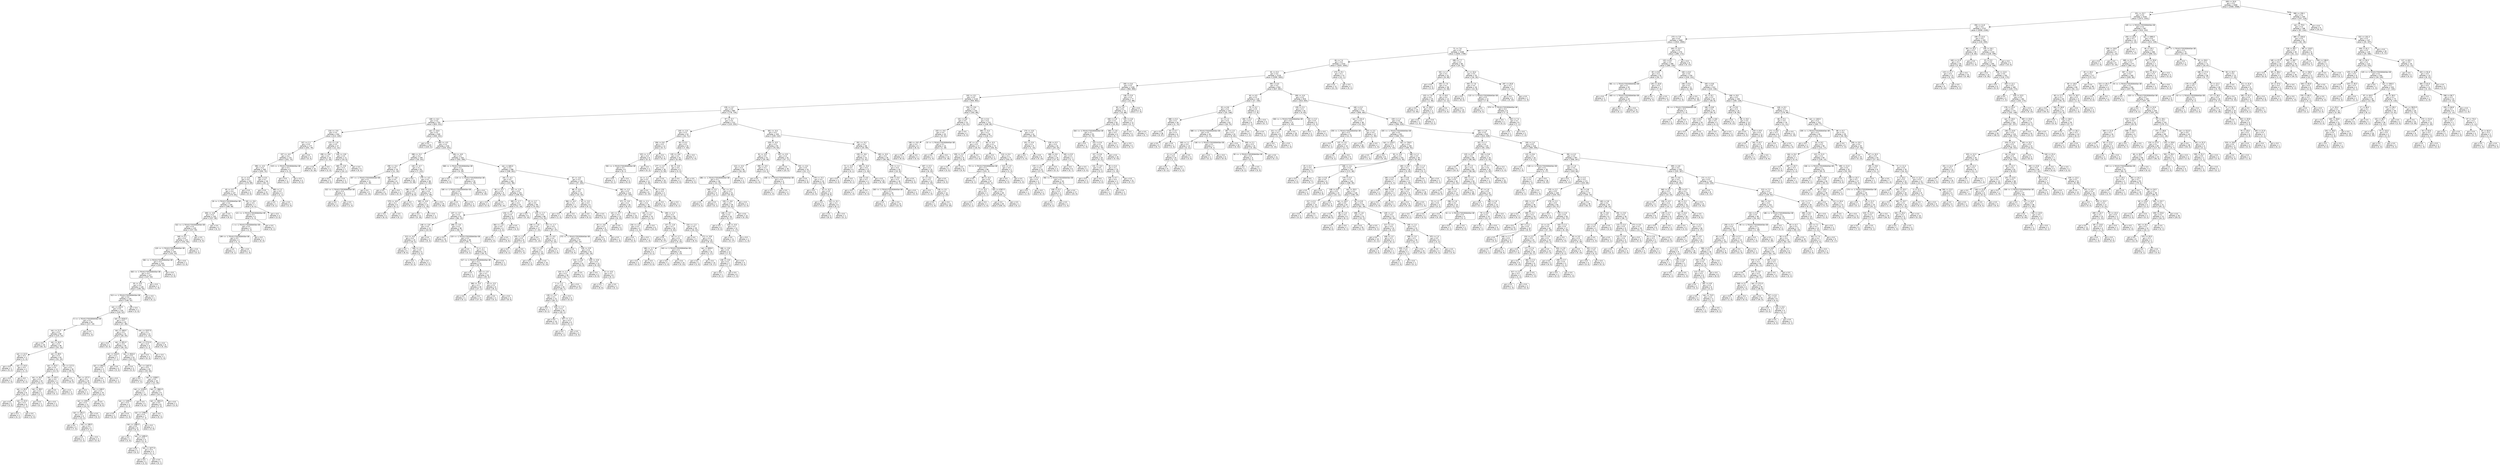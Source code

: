 digraph Tree {
node [shape=box, style="rounded", color="black", fontname=helvetica] ;
edge [fontname=helvetica] ;
0 [label="309 <= 33.9\ngini = 0.5\nsamples = 3308\nvalue = [2580, 2568]"] ;
1 [label="251 <= 15.7\ngini = 0.5\nsamples = 3104\nvalue = [2473, 2352]"] ;
0 -> 1 [labeldistance=2.5, labelangle=45, headlabel="True"] ;
2 [label="356 <= 11.8\ngini = 0.5\nsamples = 2737\nvalue = [2058, 2199]"] ;
1 -> 2 ;
3 [label="273 <= 7.8\ngini = 0.5\nsamples = 2482\nvalue = [1924, 1940]"] ;
2 -> 3 ;
4 [label="71 <= 7.6\ngini = 0.5\nsamples = 2208\nvalue = [1644, 1768]"] ;
3 -> 4 ;
5 [label="84 <= 7.4\ngini = 0.5\nsamples = 2142\nvalue = [1620, 1692]"] ;
4 -> 5 ;
6 [label="81 <= 0.3\ngini = 0.5\nsamples = 2129\nvalue = [1599, 1691]"] ;
5 -> 6 ;
7 [label="305 <= 0.6\ngini = 0.5\nsamples = 1195\nvalue = [962, 890]"] ;
6 -> 7 ;
8 [label="102 <= -0.1\ngini = 0.5\nsamples = 1118\nvalue = [940, 802]"] ;
7 -> 8 ;
9 [label="239 <= -0.7\ngini = 0.5\nsamples = 965\nvalue = [778, 734]"] ;
8 -> 9 ;
10 [label="169 <= -6.2\ngini = 0.5\nsamples = 753\nvalue = [653, 531]"] ;
9 -> 10 ;
11 [label="216 <= -3.9\ngini = 0.4\nsamples = 204\nvalue = [213, 100]"] ;
10 -> 11 ;
12 [label="327 <= 1.1\ngini = 0.4\nsamples = 177\nvalue = [201, 78]"] ;
11 -> 12 ;
13 [label="157 <= -4.0\ngini = 0.4\nsamples = 174\nvalue = [201, 75]"] ;
12 -> 13 ;
14 [label="396 <= -4.5\ngini = 0.4\nsamples = 169\nvalue = [200, 70]"] ;
13 -> 14 ;
15 [label="12 <= -0.3\ngini = 0.4\nsamples = 151\nvalue = [170, 69]"] ;
14 -> 15 ;
16 [label="40 <= -0.7\ngini = 0.4\nsamples = 147\nvalue = [170, 63]"] ;
15 -> 16 ;
17 [label="18 <= -1.7014117331926443e+38\ngini = 0.4\nsamples = 140\nvalue = [166, 58]"] ;
16 -> 17 ;
18 [label="306 <= -4.8\ngini = 0.4\nsamples = 135\nvalue = [157, 58]"] ;
17 -> 18 ;
19 [label="322 <= -1.7014117331926443e+38\ngini = 0.4\nsamples = 133\nvalue = [157, 55]"] ;
18 -> 19 ;
20 [label="340 <= 0.1\ngini = 0.4\nsamples = 131\nvalue = [152, 55]"] ;
19 -> 20 ;
21 [label="120 <= -1.7014117331926443e+38\ngini = 0.4\nsamples = 130\nvalue = [152, 53]"] ;
20 -> 21 ;
22 [label="382 <= -1.7014117331926443e+38\ngini = 0.4\nsamples = 129\nvalue = [150, 53]"] ;
21 -> 22 ;
23 [label="363 <= -1.7014117331926443e+38\ngini = 0.4\nsamples = 127\nvalue = [147, 53]"] ;
22 -> 23 ;
24 [label="20 <= -0.5\ngini = 0.4\nsamples = 126\nvalue = [146, 53]"] ;
23 -> 24 ;
25 [label="313 <= -1.7014117331926443e+38\ngini = 0.4\nsamples = 125\nvalue = [146, 52]"] ;
24 -> 25 ;
26 [label="rain <= 410.5\ngini = 0.4\nsamples = 124\nvalue = [144, 52]"] ;
25 -> 26 ;
27 [label="0 <= -1.7014117331926443e+38\ngini = 0.2\nsamples = 81\nvalue = [117, 14]"] ;
26 -> 27 ;
28 [label="rain <= 11.5\ngini = 0.2\nsamples = 80\nvalue = [115, 14]"] ;
27 -> 28 ;
29 [label="gini = 0.0\nsamples = 34\nvalue = [62, 0]"] ;
28 -> 29 ;
30 [label="rain <= 16.0\ngini = 0.3\nsamples = 46\nvalue = [53, 14]"] ;
28 -> 30 ;
31 [label="rain <= 12.5\ngini = 0.3\nsamples = 3\nvalue = [1, 4]"] ;
30 -> 31 ;
32 [label="gini = 0.0\nsamples = 1\nvalue = [0, 2]"] ;
31 -> 32 ;
33 [label="rain <= 14.0\ngini = 0.4\nsamples = 2\nvalue = [1, 2]"] ;
31 -> 33 ;
34 [label="gini = 0.0\nsamples = 1\nvalue = [1, 0]"] ;
33 -> 34 ;
35 [label="gini = 0.0\nsamples = 1\nvalue = [0, 2]"] ;
33 -> 35 ;
36 [label="rain <= 49.5\ngini = 0.3\nsamples = 43\nvalue = [52, 10]"] ;
30 -> 36 ;
37 [label="rain <= 42.5\ngini = 0.4\nsamples = 13\nvalue = [13, 5]"] ;
36 -> 37 ;
38 [label="rain <= 34.5\ngini = 0.2\nsamples = 10\nvalue = [12, 2]"] ;
37 -> 38 ;
39 [label="rain <= 20.5\ngini = 0.2\nsamples = 8\nvalue = [10, 1]"] ;
38 -> 39 ;
40 [label="gini = 0.0\nsamples = 2\nvalue = [3, 0]"] ;
39 -> 40 ;
41 [label="rain <= 22.5\ngini = 0.2\nsamples = 6\nvalue = [7, 1]"] ;
39 -> 41 ;
42 [label="gini = 0.3\nsamples = 3\nvalue = [4, 1]"] ;
41 -> 42 ;
43 [label="gini = 0.0\nsamples = 3\nvalue = [3, 0]"] ;
41 -> 43 ;
44 [label="rain <= 38.5\ngini = 0.4\nsamples = 2\nvalue = [2, 1]"] ;
38 -> 44 ;
45 [label="gini = 0.0\nsamples = 1\nvalue = [0, 1]"] ;
44 -> 45 ;
46 [label="gini = 0.0\nsamples = 1\nvalue = [2, 0]"] ;
44 -> 46 ;
47 [label="rain <= 43.5\ngini = 0.4\nsamples = 3\nvalue = [1, 3]"] ;
37 -> 47 ;
48 [label="gini = 0.0\nsamples = 1\nvalue = [0, 1]"] ;
47 -> 48 ;
49 [label="gini = 0.4\nsamples = 2\nvalue = [1, 2]"] ;
47 -> 49 ;
50 [label="rain <= 117.5\ngini = 0.2\nsamples = 30\nvalue = [39, 5]"] ;
36 -> 50 ;
51 [label="gini = 0.0\nsamples = 10\nvalue = [16, 0]"] ;
50 -> 51 ;
52 [label="rain <= 137.5\ngini = 0.3\nsamples = 20\nvalue = [23, 5]"] ;
50 -> 52 ;
53 [label="gini = 0.0\nsamples = 1\nvalue = [0, 1]"] ;
52 -> 53 ;
54 [label="rain <= 249.5\ngini = 0.3\nsamples = 19\nvalue = [23, 4]"] ;
52 -> 54 ;
55 [label="rain <= 229.5\ngini = 0.3\nsamples = 11\nvalue = [14, 4]"] ;
54 -> 55 ;
56 [label="rain <= 181.5\ngini = 0.2\nsamples = 9\nvalue = [14, 2]"] ;
55 -> 56 ;
57 [label="gini = 0.0\nsamples = 4\nvalue = [7, 0]"] ;
56 -> 57 ;
58 [label="rain <= 199.5\ngini = 0.3\nsamples = 5\nvalue = [7, 2]"] ;
56 -> 58 ;
59 [label="gini = 0.5\nsamples = 2\nvalue = [2, 2]"] ;
58 -> 59 ;
60 [label="gini = 0.0\nsamples = 3\nvalue = [5, 0]"] ;
58 -> 60 ;
61 [label="gini = 0.0\nsamples = 2\nvalue = [0, 2]"] ;
55 -> 61 ;
62 [label="gini = 0.0\nsamples = 8\nvalue = [9, 0]"] ;
54 -> 62 ;
63 [label="gini = 0.0\nsamples = 1\nvalue = [2, 0]"] ;
27 -> 63 ;
64 [label="rain <= 2016.5\ngini = 0.5\nsamples = 43\nvalue = [27, 38]"] ;
26 -> 64 ;
65 [label="rain <= 440.0\ngini = 0.5\nsamples = 31\nvalue = [26, 25]"] ;
64 -> 65 ;
66 [label="gini = 0.0\nsamples = 1\nvalue = [0, 3]"] ;
65 -> 66 ;
67 [label="rain <= 651.0\ngini = 0.5\nsamples = 30\nvalue = [26, 22]"] ;
65 -> 67 ;
68 [label="rain <= 510.0\ngini = 0.2\nsamples = 7\nvalue = [7, 1]"] ;
67 -> 68 ;
69 [label="rain <= 494.0\ngini = 0.4\nsamples = 3\nvalue = [2, 1]"] ;
68 -> 69 ;
70 [label="gini = 0.0\nsamples = 2\nvalue = [2, 0]"] ;
69 -> 70 ;
71 [label="gini = 0.0\nsamples = 1\nvalue = [0, 1]"] ;
69 -> 71 ;
72 [label="gini = 0.0\nsamples = 4\nvalue = [5, 0]"] ;
68 -> 72 ;
73 [label="rain <= 824.0\ngini = 0.5\nsamples = 23\nvalue = [19, 21]"] ;
67 -> 73 ;
74 [label="gini = 0.0\nsamples = 3\nvalue = [0, 5]"] ;
73 -> 74 ;
75 [label="rain <= 1167.0\ngini = 0.5\nsamples = 20\nvalue = [19, 16]"] ;
73 -> 75 ;
76 [label="gini = 0.0\nsamples = 4\nvalue = [7, 0]"] ;
75 -> 76 ;
77 [label="rain <= 1338.5\ngini = 0.5\nsamples = 16\nvalue = [12, 16]"] ;
75 -> 77 ;
78 [label="rain <= 1218.0\ngini = 0.3\nsamples = 7\nvalue = [2, 10]"] ;
77 -> 78 ;
79 [label="rain <= 1183.5\ngini = 0.4\nsamples = 2\nvalue = [2, 4]"] ;
78 -> 79 ;
80 [label="gini = 0.0\nsamples = 1\nvalue = [0, 4]"] ;
79 -> 80 ;
81 [label="gini = 0.0\nsamples = 1\nvalue = [2, 0]"] ;
79 -> 81 ;
82 [label="gini = 0.0\nsamples = 5\nvalue = [0, 6]"] ;
78 -> 82 ;
83 [label="rain <= 1862.0\ngini = 0.5\nsamples = 9\nvalue = [10, 6]"] ;
77 -> 83 ;
84 [label="rain <= 1831.0\ngini = 0.5\nsamples = 8\nvalue = [7, 6]"] ;
83 -> 84 ;
85 [label="rain <= 1789.5\ngini = 0.4\nsamples = 7\nvalue = [7, 3]"] ;
84 -> 85 ;
86 [label="rain <= 1385.5\ngini = 0.5\nsamples = 6\nvalue = [4, 3]"] ;
85 -> 86 ;
87 [label="gini = 0.0\nsamples = 1\nvalue = [2, 0]"] ;
86 -> 87 ;
88 [label="rain <= 1495.0\ngini = 0.5\nsamples = 5\nvalue = [2, 3]"] ;
86 -> 88 ;
89 [label="gini = 0.0\nsamples = 2\nvalue = [0, 2]"] ;
88 -> 89 ;
90 [label="rain <= 1677.0\ngini = 0.4\nsamples = 3\nvalue = [2, 1]"] ;
88 -> 90 ;
91 [label="gini = 0.0\nsamples = 2\nvalue = [2, 0]"] ;
90 -> 91 ;
92 [label="gini = 0.0\nsamples = 1\nvalue = [0, 1]"] ;
90 -> 92 ;
93 [label="gini = 0.0\nsamples = 1\nvalue = [3, 0]"] ;
85 -> 93 ;
94 [label="gini = 0.0\nsamples = 1\nvalue = [0, 3]"] ;
84 -> 94 ;
95 [label="gini = 0.0\nsamples = 1\nvalue = [3, 0]"] ;
83 -> 95 ;
96 [label="rain <= 3157.0\ngini = 0.1\nsamples = 12\nvalue = [1, 13]"] ;
64 -> 96 ;
97 [label="rain <= 2712.0\ngini = 0.4\nsamples = 4\nvalue = [1, 3]"] ;
96 -> 97 ;
98 [label="gini = 0.0\nsamples = 3\nvalue = [0, 3]"] ;
97 -> 98 ;
99 [label="gini = 0.0\nsamples = 1\nvalue = [1, 0]"] ;
97 -> 99 ;
100 [label="gini = 0.0\nsamples = 8\nvalue = [0, 10]"] ;
96 -> 100 ;
101 [label="gini = 0.0\nsamples = 1\nvalue = [2, 0]"] ;
25 -> 101 ;
102 [label="gini = 0.0\nsamples = 1\nvalue = [0, 1]"] ;
24 -> 102 ;
103 [label="gini = 0.0\nsamples = 1\nvalue = [1, 0]"] ;
23 -> 103 ;
104 [label="gini = 0.0\nsamples = 2\nvalue = [3, 0]"] ;
22 -> 104 ;
105 [label="gini = 0.0\nsamples = 1\nvalue = [2, 0]"] ;
21 -> 105 ;
106 [label="gini = 0.0\nsamples = 1\nvalue = [0, 2]"] ;
20 -> 106 ;
107 [label="gini = 0.0\nsamples = 2\nvalue = [5, 0]"] ;
19 -> 107 ;
108 [label="gini = 0.0\nsamples = 2\nvalue = [0, 3]"] ;
18 -> 108 ;
109 [label="gini = 0.0\nsamples = 5\nvalue = [9, 0]"] ;
17 -> 109 ;
110 [label="161 <= -0.6\ngini = 0.5\nsamples = 7\nvalue = [4, 5]"] ;
16 -> 110 ;
111 [label="121 <= -1.7014117331926443e+38\ngini = 0.3\nsamples = 4\nvalue = [1, 5]"] ;
110 -> 111 ;
112 [label="1 <= -1.7014117331926443e+38\ngini = 0.3\nsamples = 3\nvalue = [1, 4]"] ;
111 -> 112 ;
113 [label="199 <= -1.7014117331926443e+38\ngini = 0.5\nsamples = 2\nvalue = [1, 1]"] ;
112 -> 113 ;
114 [label="gini = 0.0\nsamples = 1\nvalue = [0, 1]"] ;
113 -> 114 ;
115 [label="gini = 0.0\nsamples = 1\nvalue = [1, 0]"] ;
113 -> 115 ;
116 [label="gini = 0.0\nsamples = 1\nvalue = [0, 3]"] ;
112 -> 116 ;
117 [label="gini = 0.0\nsamples = 1\nvalue = [0, 1]"] ;
111 -> 117 ;
118 [label="gini = 0.0\nsamples = 3\nvalue = [3, 0]"] ;
110 -> 118 ;
119 [label="gini = 0.0\nsamples = 4\nvalue = [0, 6]"] ;
15 -> 119 ;
120 [label="390 <= 0.4\ngini = 0.1\nsamples = 18\nvalue = [30, 1]"] ;
14 -> 120 ;
121 [label="gini = 0.0\nsamples = 15\nvalue = [28, 0]"] ;
120 -> 121 ;
122 [label="389 <= 1.2\ngini = 0.4\nsamples = 3\nvalue = [2, 1]"] ;
120 -> 122 ;
123 [label="gini = 0.0\nsamples = 1\nvalue = [0, 1]"] ;
122 -> 123 ;
124 [label="gini = 0.0\nsamples = 2\nvalue = [2, 0]"] ;
122 -> 124 ;
125 [label="219 <= -1.7014117331926443e+38\ngini = 0.3\nsamples = 5\nvalue = [1, 5]"] ;
13 -> 125 ;
126 [label="gini = 0.0\nsamples = 1\nvalue = [1, 0]"] ;
125 -> 126 ;
127 [label="gini = 0.0\nsamples = 4\nvalue = [0, 5]"] ;
125 -> 127 ;
128 [label="gini = 0.0\nsamples = 3\nvalue = [0, 3]"] ;
12 -> 128 ;
129 [label="113 <= -1.8\ngini = 0.5\nsamples = 27\nvalue = [12, 22]"] ;
11 -> 129 ;
130 [label="299 <= -0.8\ngini = 0.2\nsamples = 16\nvalue = [2, 16]"] ;
129 -> 130 ;
131 [label="gini = 0.0\nsamples = 14\nvalue = [0, 16]"] ;
130 -> 131 ;
132 [label="gini = 0.0\nsamples = 2\nvalue = [2, 0]"] ;
130 -> 132 ;
133 [label="245 <= -0.8\ngini = 0.5\nsamples = 11\nvalue = [10, 6]"] ;
129 -> 133 ;
134 [label="180 <= -0.9\ngini = 0.3\nsamples = 7\nvalue = [10, 2]"] ;
133 -> 134 ;
135 [label="gini = 0.0\nsamples = 5\nvalue = [10, 0]"] ;
134 -> 135 ;
136 [label="gini = 0.0\nsamples = 2\nvalue = [0, 2]"] ;
134 -> 136 ;
137 [label="gini = 0.0\nsamples = 4\nvalue = [0, 4]"] ;
133 -> 137 ;
138 [label="rain <= 10.0\ngini = 0.5\nsamples = 549\nvalue = [440, 431]"] ;
10 -> 138 ;
139 [label="gini = 0.0\nsamples = 133\nvalue = [220, 0]"] ;
138 -> 139 ;
140 [label="364 <= -4.5\ngini = 0.4\nsamples = 416\nvalue = [220, 431]"] ;
138 -> 140 ;
141 [label="398 <= -5.2\ngini = 0.2\nsamples = 100\nvalue = [18, 141]"] ;
140 -> 141 ;
142 [label="290 <= -5.4\ngini = 0.5\nsamples = 19\nvalue = [11, 19]"] ;
141 -> 142 ;
143 [label="257 <= -1.7014117331926443e+38\ngini = 0.1\nsamples = 11\nvalue = [1, 16]"] ;
142 -> 143 ;
144 [label="322 <= -1.7014117331926443e+38\ngini = 0.4\nsamples = 2\nvalue = [1, 2]"] ;
143 -> 144 ;
145 [label="gini = 0.0\nsamples = 1\nvalue = [0, 2]"] ;
144 -> 145 ;
146 [label="gini = 0.0\nsamples = 1\nvalue = [1, 0]"] ;
144 -> 146 ;
147 [label="gini = 0.0\nsamples = 9\nvalue = [0, 14]"] ;
143 -> 147 ;
148 [label="383 <= -4.8\ngini = 0.4\nsamples = 8\nvalue = [10, 3]"] ;
142 -> 148 ;
149 [label="gini = 0.0\nsamples = 6\nvalue = [10, 0]"] ;
148 -> 149 ;
150 [label="gini = 0.0\nsamples = 2\nvalue = [0, 3]"] ;
148 -> 150 ;
151 [label="140 <= -4.7\ngini = 0.1\nsamples = 81\nvalue = [7, 122]"] ;
141 -> 151 ;
152 [label="gini = 0.0\nsamples = 33\nvalue = [0, 58]"] ;
151 -> 152 ;
153 [label="275 <= -4.5\ngini = 0.2\nsamples = 48\nvalue = [7, 64]"] ;
151 -> 153 ;
154 [label="286 <= -4.5\ngini = 0.5\nsamples = 11\nvalue = [6, 8]"] ;
153 -> 154 ;
155 [label="279 <= -4.6\ngini = 0.2\nsamples = 6\nvalue = [6, 1]"] ;
154 -> 155 ;
156 [label="gini = 0.0\nsamples = 5\nvalue = [6, 0]"] ;
155 -> 156 ;
157 [label="gini = 0.0\nsamples = 1\nvalue = [0, 1]"] ;
155 -> 157 ;
158 [label="gini = 0.0\nsamples = 5\nvalue = [0, 7]"] ;
154 -> 158 ;
159 [label="259 <= -3.9\ngini = 0.0\nsamples = 37\nvalue = [1, 56]"] ;
153 -> 159 ;
160 [label="283 <= -4.0\ngini = 0.1\nsamples = 12\nvalue = [1, 16]"] ;
159 -> 160 ;
161 [label="gini = 0.0\nsamples = 11\nvalue = [0, 16]"] ;
160 -> 161 ;
162 [label="gini = 0.0\nsamples = 1\nvalue = [1, 0]"] ;
160 -> 162 ;
163 [label="gini = 0.0\nsamples = 25\nvalue = [0, 40]"] ;
159 -> 163 ;
164 [label="106 <= -4.8\ngini = 0.5\nsamples = 316\nvalue = [202, 290]"] ;
140 -> 164 ;
165 [label="368 <= -1.7014117331926443e+38\ngini = 0.2\nsamples = 20\nvalue = [4, 29]"] ;
164 -> 165 ;
166 [label="gini = 0.0\nsamples = 1\nvalue = [3, 0]"] ;
165 -> 166 ;
167 [label="119 <= -1.7014117331926443e+38\ngini = 0.1\nsamples = 19\nvalue = [1, 29]"] ;
165 -> 167 ;
168 [label="190 <= -1.7014117331926443e+38\ngini = 0.4\nsamples = 4\nvalue = [1, 3]"] ;
167 -> 168 ;
169 [label="gini = 0.0\nsamples = 1\nvalue = [1, 0]"] ;
168 -> 169 ;
170 [label="gini = 0.0\nsamples = 3\nvalue = [0, 3]"] ;
168 -> 170 ;
171 [label="gini = 0.0\nsamples = 15\nvalue = [0, 26]"] ;
167 -> 171 ;
172 [label="rain <= 645.0\ngini = 0.5\nsamples = 296\nvalue = [198, 261]"] ;
164 -> 172 ;
173 [label="201 <= -4.2\ngini = 0.5\nsamples = 160\nvalue = [151, 96]"] ;
172 -> 173 ;
174 [label="94 <= -4.3\ngini = 0.4\nsamples = 9\nvalue = [5, 15]"] ;
173 -> 174 ;
175 [label="gini = 0.0\nsamples = 2\nvalue = [5, 0]"] ;
174 -> 175 ;
176 [label="gini = 0.0\nsamples = 7\nvalue = [0, 15]"] ;
174 -> 176 ;
177 [label="101 <= -1.9\ngini = 0.5\nsamples = 151\nvalue = [146, 81]"] ;
173 -> 177 ;
178 [label="395 <= -1.7\ngini = 0.3\nsamples = 57\nvalue = [72, 19]"] ;
177 -> 178 ;
179 [label="107 <= -3.7\ngini = 0.3\nsamples = 51\nvalue = [66, 13]"] ;
178 -> 179 ;
180 [label="148 <= -3.9\ngini = 0.5\nsamples = 13\nvalue = [10, 6]"] ;
179 -> 180 ;
181 [label="213 <= -4.0\ngini = 0.4\nsamples = 10\nvalue = [10, 3]"] ;
180 -> 181 ;
182 [label="gini = 0.0\nsamples = 5\nvalue = [8, 0]"] ;
181 -> 182 ;
183 [label="349 <= -4.1\ngini = 0.5\nsamples = 5\nvalue = [2, 3]"] ;
181 -> 183 ;
184 [label="gini = 0.0\nsamples = 3\nvalue = [0, 3]"] ;
183 -> 184 ;
185 [label="gini = 0.0\nsamples = 2\nvalue = [2, 0]"] ;
183 -> 185 ;
186 [label="gini = 0.0\nsamples = 3\nvalue = [0, 3]"] ;
180 -> 186 ;
187 [label="396 <= -3.5\ngini = 0.2\nsamples = 38\nvalue = [56, 7]"] ;
179 -> 187 ;
188 [label="gini = 0.0\nsamples = 10\nvalue = [21, 0]"] ;
187 -> 188 ;
189 [label="219 <= -1.7014117331926443e+38\ngini = 0.3\nsamples = 28\nvalue = [35, 7]"] ;
187 -> 189 ;
190 [label="gini = 0.0\nsamples = 2\nvalue = [0, 2]"] ;
189 -> 190 ;
191 [label="9 <= -1.7\ngini = 0.2\nsamples = 26\nvalue = [35, 5]"] ;
189 -> 191 ;
192 [label="317 <= -1.7014117331926443e+38\ngini = 0.2\nsamples = 25\nvalue = [35, 4]"] ;
191 -> 192 ;
193 [label="gini = 0.0\nsamples = 1\nvalue = [0, 1]"] ;
192 -> 193 ;
194 [label="330 <= -1.9\ngini = 0.1\nsamples = 24\nvalue = [35, 3]"] ;
192 -> 194 ;
195 [label="396 <= -3.4\ngini = 0.1\nsamples = 18\nvalue = [27, 1]"] ;
194 -> 195 ;
196 [label="gini = 0.0\nsamples = 1\nvalue = [0, 1]"] ;
195 -> 196 ;
197 [label="gini = 0.0\nsamples = 17\nvalue = [27, 0]"] ;
195 -> 197 ;
198 [label="19 <= -2.0\ngini = 0.3\nsamples = 6\nvalue = [8, 2]"] ;
194 -> 198 ;
199 [label="gini = 0.0\nsamples = 2\nvalue = [0, 2]"] ;
198 -> 199 ;
200 [label="gini = 0.0\nsamples = 4\nvalue = [8, 0]"] ;
198 -> 200 ;
201 [label="gini = 0.0\nsamples = 1\nvalue = [0, 1]"] ;
191 -> 201 ;
202 [label="234 <= -1.1\ngini = 0.5\nsamples = 6\nvalue = [6, 6]"] ;
178 -> 202 ;
203 [label="364 <= -1.8\ngini = 0.4\nsamples = 4\nvalue = [2, 6]"] ;
202 -> 203 ;
204 [label="gini = 0.0\nsamples = 1\nvalue = [2, 0]"] ;
203 -> 204 ;
205 [label="gini = 0.0\nsamples = 3\nvalue = [0, 6]"] ;
203 -> 205 ;
206 [label="gini = 0.0\nsamples = 2\nvalue = [4, 0]"] ;
202 -> 206 ;
207 [label="25 <= -2.7\ngini = 0.5\nsamples = 94\nvalue = [74, 62]"] ;
177 -> 207 ;
208 [label="gini = 0.0\nsamples = 6\nvalue = [0, 10]"] ;
207 -> 208 ;
209 [label="135 <= -1.7\ngini = 0.5\nsamples = 88\nvalue = [74, 52]"] ;
207 -> 209 ;
210 [label="108 <= -1.8\ngini = 0.4\nsamples = 17\nvalue = [7, 15]"] ;
209 -> 210 ;
211 [label="105 <= -1.9\ngini = 0.3\nsamples = 8\nvalue = [7, 2]"] ;
210 -> 211 ;
212 [label="gini = 0.0\nsamples = 2\nvalue = [0, 2]"] ;
211 -> 212 ;
213 [label="gini = 0.0\nsamples = 6\nvalue = [7, 0]"] ;
211 -> 213 ;
214 [label="gini = 0.0\nsamples = 9\nvalue = [0, 13]"] ;
210 -> 214 ;
215 [label="311 <= -1.7\ngini = 0.5\nsamples = 71\nvalue = [67, 37]"] ;
209 -> 215 ;
216 [label="183 <= -0.5\ngini = 0.4\nsamples = 14\nvalue = [5, 14]"] ;
215 -> 216 ;
217 [label="202 <= -1.8\ngini = 0.2\nsamples = 12\nvalue = [2, 14]"] ;
216 -> 217 ;
218 [label="gini = 0.0\nsamples = 2\nvalue = [2, 0]"] ;
217 -> 218 ;
219 [label="gini = 0.0\nsamples = 10\nvalue = [0, 14]"] ;
217 -> 219 ;
220 [label="gini = 0.0\nsamples = 2\nvalue = [3, 0]"] ;
216 -> 220 ;
221 [label="272 <= -1.7014117331926443e+38\ngini = 0.4\nsamples = 57\nvalue = [62, 23]"] ;
215 -> 221 ;
222 [label="gini = 0.0\nsamples = 3\nvalue = [0, 4]"] ;
221 -> 222 ;
223 [label="139 <= -0.9\ngini = 0.4\nsamples = 54\nvalue = [62, 19]"] ;
221 -> 223 ;
224 [label="222 <= -0.6\ngini = 0.2\nsamples = 41\nvalue = [53, 9]"] ;
223 -> 224 ;
225 [label="144 <= -1.1\ngini = 0.2\nsamples = 39\nvalue = [53, 7]"] ;
224 -> 225 ;
226 [label="7 <= -1.2\ngini = 0.3\nsamples = 25\nvalue = [26, 7]"] ;
225 -> 226 ;
227 [label="139 <= -1.9\ngini = 0.1\nsamples = 21\nvalue = [26, 2]"] ;
226 -> 227 ;
228 [label="gini = 0.0\nsamples = 1\nvalue = [0, 1]"] ;
227 -> 228 ;
229 [label="258 <= -1.3\ngini = 0.1\nsamples = 20\nvalue = [26, 1]"] ;
227 -> 229 ;
230 [label="gini = 0.0\nsamples = 14\nvalue = [21, 0]"] ;
229 -> 230 ;
231 [label="337 <= -1.3\ngini = 0.3\nsamples = 6\nvalue = [5, 1]"] ;
229 -> 231 ;
232 [label="gini = 0.0\nsamples = 1\nvalue = [0, 1]"] ;
231 -> 232 ;
233 [label="gini = 0.0\nsamples = 5\nvalue = [5, 0]"] ;
231 -> 233 ;
234 [label="gini = 0.0\nsamples = 4\nvalue = [0, 5]"] ;
226 -> 234 ;
235 [label="gini = 0.0\nsamples = 14\nvalue = [27, 0]"] ;
225 -> 235 ;
236 [label="gini = 0.0\nsamples = 2\nvalue = [0, 2]"] ;
224 -> 236 ;
237 [label="109 <= -0.9\ngini = 0.5\nsamples = 13\nvalue = [9, 10]"] ;
223 -> 237 ;
238 [label="gini = 0.0\nsamples = 5\nvalue = [0, 9]"] ;
237 -> 238 ;
239 [label="21 <= -0.5\ngini = 0.2\nsamples = 8\nvalue = [9, 1]"] ;
237 -> 239 ;
240 [label="gini = 0.0\nsamples = 7\nvalue = [9, 0]"] ;
239 -> 240 ;
241 [label="gini = 0.0\nsamples = 1\nvalue = [0, 1]"] ;
239 -> 241 ;
242 [label="67 <= -4.0\ngini = 0.3\nsamples = 136\nvalue = [47, 165]"] ;
172 -> 242 ;
243 [label="88 <= -4.4\ngini = 0.5\nsamples = 13\nvalue = [10, 10]"] ;
242 -> 243 ;
244 [label="384 <= -4.4\ngini = 0.2\nsamples = 7\nvalue = [1, 8]"] ;
243 -> 244 ;
245 [label="gini = 0.0\nsamples = 1\nvalue = [1, 0]"] ;
244 -> 245 ;
246 [label="gini = 0.0\nsamples = 6\nvalue = [0, 8]"] ;
244 -> 246 ;
247 [label="42 <= -3.2\ngini = 0.3\nsamples = 6\nvalue = [9, 2]"] ;
243 -> 247 ;
248 [label="gini = 0.0\nsamples = 4\nvalue = [9, 0]"] ;
247 -> 248 ;
249 [label="gini = 0.0\nsamples = 2\nvalue = [0, 2]"] ;
247 -> 249 ;
250 [label="382 <= -2.2\ngini = 0.3\nsamples = 123\nvalue = [37, 155]"] ;
242 -> 250 ;
251 [label="371 <= -3.0\ngini = 0.2\nsamples = 44\nvalue = [6, 67]"] ;
250 -> 251 ;
252 [label="141 <= -3.7\ngini = 0.4\nsamples = 13\nvalue = [6, 15]"] ;
251 -> 252 ;
253 [label="40 <= -3.8\ngini = 0.1\nsamples = 9\nvalue = [1, 15]"] ;
252 -> 253 ;
254 [label="gini = 0.0\nsamples = 8\nvalue = [0, 15]"] ;
253 -> 254 ;
255 [label="gini = 0.0\nsamples = 1\nvalue = [1, 0]"] ;
253 -> 255 ;
256 [label="gini = 0.0\nsamples = 4\nvalue = [5, 0]"] ;
252 -> 256 ;
257 [label="gini = 0.0\nsamples = 31\nvalue = [0, 52]"] ;
251 -> 257 ;
258 [label="150 <= -2.1\ngini = 0.4\nsamples = 79\nvalue = [31, 88]"] ;
250 -> 258 ;
259 [label="341 <= -2.2\ngini = 0.4\nsamples = 10\nvalue = [11, 4]"] ;
258 -> 259 ;
260 [label="234 <= -2.4\ngini = 0.3\nsamples = 4\nvalue = [1, 4]"] ;
259 -> 260 ;
261 [label="gini = 0.0\nsamples = 3\nvalue = [0, 4]"] ;
260 -> 261 ;
262 [label="gini = 0.0\nsamples = 1\nvalue = [1, 0]"] ;
260 -> 262 ;
263 [label="gini = 0.0\nsamples = 6\nvalue = [10, 0]"] ;
259 -> 263 ;
264 [label="198 <= -1.3\ngini = 0.3\nsamples = 69\nvalue = [20, 84]"] ;
258 -> 264 ;
265 [label="137 <= -1.8\ngini = 0.1\nsamples = 40\nvalue = [4, 62]"] ;
264 -> 265 ;
266 [label="gini = 0.0\nsamples = 21\nvalue = [0, 37]"] ;
265 -> 266 ;
267 [label="63 <= -1.7\ngini = 0.2\nsamples = 19\nvalue = [4, 25]"] ;
265 -> 267 ;
268 [label="188 <= -1.7\ngini = 0.5\nsamples = 4\nvalue = [3, 2]"] ;
267 -> 268 ;
269 [label="gini = 0.0\nsamples = 2\nvalue = [0, 2]"] ;
268 -> 269 ;
270 [label="gini = 0.0\nsamples = 2\nvalue = [3, 0]"] ;
268 -> 270 ;
271 [label="343 <= -1.7014117331926443e+38\ngini = 0.1\nsamples = 15\nvalue = [1, 23]"] ;
267 -> 271 ;
272 [label="gini = 0.0\nsamples = 1\nvalue = [1, 0]"] ;
271 -> 272 ;
273 [label="gini = 0.0\nsamples = 14\nvalue = [0, 23]"] ;
271 -> 273 ;
274 [label="224 <= -1.3\ngini = 0.5\nsamples = 29\nvalue = [16, 22]"] ;
264 -> 274 ;
275 [label="gini = 0.0\nsamples = 3\nvalue = [8, 0]"] ;
274 -> 275 ;
276 [label="172 <= -0.8\ngini = 0.4\nsamples = 26\nvalue = [8, 22]"] ;
274 -> 276 ;
277 [label="rain <= 659.0\ngini = 0.1\nsamples = 15\nvalue = [1, 17]"] ;
276 -> 277 ;
278 [label="gini = 0.0\nsamples = 1\nvalue = [1, 0]"] ;
277 -> 278 ;
279 [label="gini = 0.0\nsamples = 14\nvalue = [0, 17]"] ;
277 -> 279 ;
280 [label="186 <= -0.6\ngini = 0.5\nsamples = 11\nvalue = [7, 5]"] ;
276 -> 280 ;
281 [label="138 <= -0.9\ngini = 0.2\nsamples = 7\nvalue = [7, 1]"] ;
280 -> 281 ;
282 [label="gini = 0.0\nsamples = 1\nvalue = [0, 1]"] ;
281 -> 282 ;
283 [label="gini = 0.0\nsamples = 6\nvalue = [7, 0]"] ;
281 -> 283 ;
284 [label="gini = 0.0\nsamples = 4\nvalue = [0, 4]"] ;
280 -> 284 ;
285 [label="97 <= -0.7\ngini = 0.5\nsamples = 212\nvalue = [125, 203]"] ;
9 -> 285 ;
286 [label="140 <= -2.0\ngini = 0.3\nsamples = 53\nvalue = [16, 71]"] ;
285 -> 286 ;
287 [label="294 <= 0.6\ngini = 0.5\nsamples = 11\nvalue = [9, 7]"] ;
286 -> 287 ;
288 [label="225 <= -1.3\ngini = 0.4\nsamples = 8\nvalue = [9, 3]"] ;
287 -> 288 ;
289 [label="392 <= -1.7014117331926443e+38\ngini = 0.2\nsamples = 6\nvalue = [9, 1]"] ;
288 -> 289 ;
290 [label="gini = 0.0\nsamples = 1\nvalue = [0, 1]"] ;
289 -> 290 ;
291 [label="gini = 0.0\nsamples = 5\nvalue = [9, 0]"] ;
289 -> 291 ;
292 [label="gini = 0.0\nsamples = 2\nvalue = [0, 2]"] ;
288 -> 292 ;
293 [label="gini = 0.0\nsamples = 3\nvalue = [0, 4]"] ;
287 -> 293 ;
294 [label="64 <= 0.3\ngini = 0.2\nsamples = 42\nvalue = [7, 64]"] ;
286 -> 294 ;
295 [label="135 <= -0.6\ngini = 0.2\nsamples = 41\nvalue = [6, 64]"] ;
294 -> 295 ;
296 [label="277 <= -0.7\ngini = 0.1\nsamples = 36\nvalue = [3, 59]"] ;
295 -> 296 ;
297 [label="14 <= -1.1\ngini = 0.3\nsamples = 12\nvalue = [3, 16]"] ;
296 -> 297 ;
298 [label="gini = 0.0\nsamples = 8\nvalue = [0, 15]"] ;
297 -> 298 ;
299 [label="40 <= -0.6\ngini = 0.4\nsamples = 4\nvalue = [3, 1]"] ;
297 -> 299 ;
300 [label="gini = 0.0\nsamples = 3\nvalue = [3, 0]"] ;
299 -> 300 ;
301 [label="gini = 0.0\nsamples = 1\nvalue = [0, 1]"] ;
299 -> 301 ;
302 [label="gini = 0.0\nsamples = 24\nvalue = [0, 43]"] ;
296 -> 302 ;
303 [label="50 <= -0.5\ngini = 0.5\nsamples = 5\nvalue = [3, 5]"] ;
295 -> 303 ;
304 [label="gini = 0.0\nsamples = 2\nvalue = [3, 0]"] ;
303 -> 304 ;
305 [label="gini = 0.0\nsamples = 3\nvalue = [0, 5]"] ;
303 -> 305 ;
306 [label="gini = 0.0\nsamples = 1\nvalue = [1, 0]"] ;
294 -> 306 ;
307 [label="361 <= -0.4\ngini = 0.5\nsamples = 159\nvalue = [109, 132]"] ;
285 -> 307 ;
308 [label="228 <= -0.5\ngini = 0.5\nsamples = 93\nvalue = [76, 63]"] ;
307 -> 308 ;
309 [label="92 <= -0.5\ngini = 0.5\nsamples = 51\nvalue = [29, 46]"] ;
308 -> 309 ;
310 [label="124 <= -0.5\ngini = 0.4\nsamples = 38\nvalue = [16, 43]"] ;
309 -> 310 ;
311 [label="286 <= -1.7014117331926443e+38\ngini = 0.3\nsamples = 36\nvalue = [12, 43]"] ;
310 -> 311 ;
312 [label="269 <= -0.1\ngini = 0.3\nsamples = 5\nvalue = [4, 1]"] ;
311 -> 312 ;
313 [label="gini = 0.0\nsamples = 4\nvalue = [4, 0]"] ;
312 -> 313 ;
314 [label="gini = 0.0\nsamples = 1\nvalue = [0, 1]"] ;
312 -> 314 ;
315 [label="161 <= -0.5\ngini = 0.3\nsamples = 31\nvalue = [8, 42]"] ;
311 -> 315 ;
316 [label="159 <= -0.6\ngini = 0.2\nsamples = 29\nvalue = [6, 42]"] ;
315 -> 316 ;
317 [label="168 <= -0.7\ngini = 0.4\nsamples = 16\nvalue = [6, 17]"] ;
316 -> 317 ;
318 [label="gini = 0.0\nsamples = 4\nvalue = [5, 0]"] ;
317 -> 318 ;
319 [label="139 <= -0.5\ngini = 0.1\nsamples = 12\nvalue = [1, 17]"] ;
317 -> 319 ;
320 [label="gini = 0.0\nsamples = 11\nvalue = [0, 17]"] ;
319 -> 320 ;
321 [label="gini = 0.0\nsamples = 1\nvalue = [1, 0]"] ;
319 -> 321 ;
322 [label="gini = 0.0\nsamples = 13\nvalue = [0, 25]"] ;
316 -> 322 ;
323 [label="gini = 0.0\nsamples = 2\nvalue = [2, 0]"] ;
315 -> 323 ;
324 [label="gini = 0.0\nsamples = 2\nvalue = [4, 0]"] ;
310 -> 324 ;
325 [label="390 <= -0.5\ngini = 0.3\nsamples = 13\nvalue = [13, 3]"] ;
309 -> 325 ;
326 [label="gini = 0.0\nsamples = 9\nvalue = [12, 0]"] ;
325 -> 326 ;
327 [label="258 <= -1.7014117331926443e+38\ngini = 0.4\nsamples = 4\nvalue = [1, 3]"] ;
325 -> 327 ;
328 [label="gini = 0.0\nsamples = 1\nvalue = [1, 0]"] ;
327 -> 328 ;
329 [label="gini = 0.0\nsamples = 3\nvalue = [0, 3]"] ;
327 -> 329 ;
330 [label="207 <= -0.5\ngini = 0.4\nsamples = 42\nvalue = [47, 17]"] ;
308 -> 330 ;
331 [label="gini = 0.0\nsamples = 18\nvalue = [25, 0]"] ;
330 -> 331 ;
332 [label="332 <= -0.4\ngini = 0.5\nsamples = 24\nvalue = [22, 17]"] ;
330 -> 332 ;
333 [label="gini = 0.0\nsamples = 5\nvalue = [0, 8]"] ;
332 -> 333 ;
334 [label="278 <= -0.3\ngini = 0.4\nsamples = 19\nvalue = [22, 9]"] ;
332 -> 334 ;
335 [label="gini = 0.0\nsamples = 8\nvalue = [14, 0]"] ;
334 -> 335 ;
336 [label="14 <= -0.2\ngini = 0.5\nsamples = 11\nvalue = [8, 9]"] ;
334 -> 336 ;
337 [label="gini = 0.0\nsamples = 5\nvalue = [0, 8]"] ;
336 -> 337 ;
338 [label="124 <= -0.1\ngini = 0.2\nsamples = 6\nvalue = [8, 1]"] ;
336 -> 338 ;
339 [label="gini = 0.0\nsamples = 5\nvalue = [8, 0]"] ;
338 -> 339 ;
340 [label="gini = 0.0\nsamples = 1\nvalue = [0, 1]"] ;
338 -> 340 ;
341 [label="351 <= -0.2\ngini = 0.4\nsamples = 66\nvalue = [33, 69]"] ;
307 -> 341 ;
342 [label="159 <= -0.6\ngini = 0.2\nsamples = 31\nvalue = [5, 41]"] ;
341 -> 342 ;
343 [label="72 <= -0.3\ngini = 0.3\nsamples = 4\nvalue = [4, 1]"] ;
342 -> 343 ;
344 [label="gini = 0.0\nsamples = 3\nvalue = [4, 0]"] ;
343 -> 344 ;
345 [label="gini = 0.0\nsamples = 1\nvalue = [0, 1]"] ;
343 -> 345 ;
346 [label="383 <= -0.4\ngini = 0.0\nsamples = 27\nvalue = [1, 40]"] ;
342 -> 346 ;
347 [label="118 <= 0.0\ngini = 0.3\nsamples = 4\nvalue = [1, 4]"] ;
346 -> 347 ;
348 [label="gini = 0.0\nsamples = 1\nvalue = [1, 0]"] ;
347 -> 348 ;
349 [label="gini = 0.0\nsamples = 3\nvalue = [0, 4]"] ;
347 -> 349 ;
350 [label="gini = 0.0\nsamples = 23\nvalue = [0, 36]"] ;
346 -> 350 ;
351 [label="190 <= -0.0\ngini = 0.5\nsamples = 35\nvalue = [28, 28]"] ;
341 -> 351 ;
352 [label="279 <= 1.2\ngini = 0.4\nsamples = 20\nvalue = [22, 8]"] ;
351 -> 352 ;
353 [label="379 <= 0.0\ngini = 0.3\nsamples = 18\nvalue = [22, 4]"] ;
352 -> 353 ;
354 [label="260 <= -1.7014117331926443e+38\ngini = 0.1\nsamples = 16\nvalue = [22, 1]"] ;
353 -> 354 ;
355 [label="gini = 0.0\nsamples = 1\nvalue = [0, 1]"] ;
354 -> 355 ;
356 [label="gini = 0.0\nsamples = 15\nvalue = [22, 0]"] ;
354 -> 356 ;
357 [label="gini = 0.0\nsamples = 2\nvalue = [0, 3]"] ;
353 -> 357 ;
358 [label="gini = 0.0\nsamples = 2\nvalue = [0, 4]"] ;
352 -> 358 ;
359 [label="307 <= 0.3\ngini = 0.4\nsamples = 15\nvalue = [6, 20]"] ;
351 -> 359 ;
360 [label="21 <= -0.2\ngini = 0.2\nsamples = 13\nvalue = [2, 20]"] ;
359 -> 360 ;
361 [label="gini = 0.0\nsamples = 1\nvalue = [1, 0]"] ;
360 -> 361 ;
362 [label="136 <= -0.1\ngini = 0.1\nsamples = 12\nvalue = [1, 20]"] ;
360 -> 362 ;
363 [label="gini = 0.0\nsamples = 1\nvalue = [1, 0]"] ;
362 -> 363 ;
364 [label="gini = 0.0\nsamples = 11\nvalue = [0, 20]"] ;
362 -> 364 ;
365 [label="gini = 0.0\nsamples = 2\nvalue = [4, 0]"] ;
359 -> 365 ;
366 [label="254 <= -0.6\ngini = 0.4\nsamples = 153\nvalue = [162, 68]"] ;
8 -> 366 ;
367 [label="151 <= 0.8\ngini = 0.5\nsamples = 22\nvalue = [14, 22]"] ;
366 -> 367 ;
368 [label="103 <= -0.0\ngini = 0.4\nsamples = 20\nvalue = [9, 22]"] ;
367 -> 368 ;
369 [label="338 <= -0.8\ngini = 0.4\nsamples = 6\nvalue = [8, 4]"] ;
368 -> 369 ;
370 [label="gini = 0.0\nsamples = 4\nvalue = [8, 0]"] ;
369 -> 370 ;
371 [label="gini = 0.0\nsamples = 2\nvalue = [0, 4]"] ;
369 -> 371 ;
372 [label="10 <= -1.7014117331926443e+38\ngini = 0.1\nsamples = 14\nvalue = [1, 18]"] ;
368 -> 372 ;
373 [label="gini = 0.0\nsamples = 1\nvalue = [1, 0]"] ;
372 -> 373 ;
374 [label="gini = 0.0\nsamples = 13\nvalue = [0, 18]"] ;
372 -> 374 ;
375 [label="gini = 0.0\nsamples = 2\nvalue = [5, 0]"] ;
367 -> 375 ;
376 [label="19 <= 0.4\ngini = 0.4\nsamples = 131\nvalue = [148, 46]"] ;
366 -> 376 ;
377 [label="384 <= -0.3\ngini = 0.2\nsamples = 90\nvalue = [118, 17]"] ;
376 -> 377 ;
378 [label="87 <= -0.1\ngini = 0.5\nsamples = 17\nvalue = [16, 9]"] ;
377 -> 378 ;
379 [label="205 <= -0.1\ngini = 0.4\nsamples = 8\nvalue = [3, 9]"] ;
378 -> 379 ;
380 [label="gini = 0.0\nsamples = 2\nvalue = [3, 0]"] ;
379 -> 380 ;
381 [label="gini = 0.0\nsamples = 6\nvalue = [0, 9]"] ;
379 -> 381 ;
382 [label="gini = 0.0\nsamples = 9\nvalue = [13, 0]"] ;
378 -> 382 ;
383 [label="66 <= -0.3\ngini = 0.1\nsamples = 73\nvalue = [102, 8]"] ;
377 -> 383 ;
384 [label="gini = 0.0\nsamples = 2\nvalue = [0, 2]"] ;
383 -> 384 ;
385 [label="114 <= 0.4\ngini = 0.1\nsamples = 71\nvalue = [102, 6]"] ;
383 -> 385 ;
386 [label="70 <= -1.7014117331926443e+38\ngini = 0.1\nsamples = 68\nvalue = [101, 3]"] ;
385 -> 386 ;
387 [label="gini = 0.0\nsamples = 1\nvalue = [0, 1]"] ;
386 -> 387 ;
388 [label="99 <= -0.3\ngini = 0.0\nsamples = 67\nvalue = [101, 2]"] ;
386 -> 388 ;
389 [label="7 <= -0.3\ngini = 0.5\nsamples = 2\nvalue = [1, 1]"] ;
388 -> 389 ;
390 [label="gini = 0.0\nsamples = 1\nvalue = [0, 1]"] ;
389 -> 390 ;
391 [label="gini = 0.0\nsamples = 1\nvalue = [1, 0]"] ;
389 -> 391 ;
392 [label="rain <= 4787.5\ngini = 0.0\nsamples = 65\nvalue = [100, 1]"] ;
388 -> 392 ;
393 [label="gini = 0.0\nsamples = 64\nvalue = [100, 0]"] ;
392 -> 393 ;
394 [label="gini = 0.0\nsamples = 1\nvalue = [0, 1]"] ;
392 -> 394 ;
395 [label="110 <= 1.0\ngini = 0.4\nsamples = 3\nvalue = [1, 3]"] ;
385 -> 395 ;
396 [label="gini = 0.0\nsamples = 2\nvalue = [0, 3]"] ;
395 -> 396 ;
397 [label="gini = 0.0\nsamples = 1\nvalue = [1, 0]"] ;
395 -> 397 ;
398 [label="174 <= -0.0\ngini = 0.5\nsamples = 41\nvalue = [30, 29]"] ;
376 -> 398 ;
399 [label="251 <= -0.4\ngini = 0.1\nsamples = 9\nvalue = [1, 14]"] ;
398 -> 399 ;
400 [label="gini = 0.0\nsamples = 1\nvalue = [1, 0]"] ;
399 -> 400 ;
401 [label="gini = 0.0\nsamples = 8\nvalue = [0, 14]"] ;
399 -> 401 ;
402 [label="128 <= 0.3\ngini = 0.4\nsamples = 32\nvalue = [29, 15]"] ;
398 -> 402 ;
403 [label="289 <= 0.6\ngini = 0.4\nsamples = 25\nvalue = [27, 8]"] ;
402 -> 403 ;
404 [label="270 <= -0.2\ngini = 0.3\nsamples = 22\nvalue = [27, 5]"] ;
403 -> 404 ;
405 [label="101 <= 0.2\ngini = 0.4\nsamples = 3\nvalue = [1, 3]"] ;
404 -> 405 ;
406 [label="gini = 0.0\nsamples = 1\nvalue = [1, 0]"] ;
405 -> 406 ;
407 [label="gini = 0.0\nsamples = 2\nvalue = [0, 3]"] ;
405 -> 407 ;
408 [label="392 <= -1.7014117331926443e+38\ngini = 0.1\nsamples = 19\nvalue = [26, 2]"] ;
404 -> 408 ;
409 [label="109 <= 0.3\ngini = 0.4\nsamples = 2\nvalue = [1, 2]"] ;
408 -> 409 ;
410 [label="gini = 0.0\nsamples = 1\nvalue = [0, 2]"] ;
409 -> 410 ;
411 [label="gini = 0.0\nsamples = 1\nvalue = [1, 0]"] ;
409 -> 411 ;
412 [label="gini = 0.0\nsamples = 17\nvalue = [25, 0]"] ;
408 -> 412 ;
413 [label="gini = 0.0\nsamples = 3\nvalue = [0, 3]"] ;
403 -> 413 ;
414 [label="345 <= 0.5\ngini = 0.3\nsamples = 7\nvalue = [2, 7]"] ;
402 -> 414 ;
415 [label="gini = 0.0\nsamples = 6\nvalue = [0, 7]"] ;
414 -> 415 ;
416 [label="gini = 0.0\nsamples = 1\nvalue = [2, 0]"] ;
414 -> 416 ;
417 [label="136 <= 5.9\ngini = 0.3\nsamples = 77\nvalue = [22, 88]"] ;
7 -> 417 ;
418 [label="60 <= 1.6\ngini = 0.2\nsamples = 73\nvalue = [15, 88]"] ;
417 -> 418 ;
419 [label="269 <= 1.9\ngini = 0.2\nsamples = 62\nvalue = [10, 81]"] ;
418 -> 419 ;
420 [label="264 <= -1.7014117331926443e+38\ngini = 0.1\nsamples = 53\nvalue = [5, 74]"] ;
419 -> 420 ;
421 [label="gini = 0.0\nsamples = 1\nvalue = [1, 0]"] ;
420 -> 421 ;
422 [label="222 <= 0.4\ngini = 0.1\nsamples = 52\nvalue = [4, 74]"] ;
420 -> 422 ;
423 [label="227 <= 0.6\ngini = 0.3\nsamples = 20\nvalue = [4, 21]"] ;
422 -> 423 ;
424 [label="131 <= -0.3\ngini = 0.5\nsamples = 5\nvalue = [3, 2]"] ;
423 -> 424 ;
425 [label="gini = 0.0\nsamples = 2\nvalue = [0, 2]"] ;
424 -> 425 ;
426 [label="gini = 0.0\nsamples = 3\nvalue = [3, 0]"] ;
424 -> 426 ;
427 [label="36 <= 0.4\ngini = 0.1\nsamples = 15\nvalue = [1, 19]"] ;
423 -> 427 ;
428 [label="238 <= 0.7\ngini = 0.4\nsamples = 3\nvalue = [1, 2]"] ;
427 -> 428 ;
429 [label="gini = 0.0\nsamples = 1\nvalue = [1, 0]"] ;
428 -> 429 ;
430 [label="gini = 0.0\nsamples = 2\nvalue = [0, 2]"] ;
428 -> 430 ;
431 [label="gini = 0.0\nsamples = 12\nvalue = [0, 17]"] ;
427 -> 431 ;
432 [label="gini = 0.0\nsamples = 32\nvalue = [0, 53]"] ;
422 -> 432 ;
433 [label="360 <= 2.8\ngini = 0.5\nsamples = 9\nvalue = [5, 7]"] ;
419 -> 433 ;
434 [label="gini = 0.0\nsamples = 5\nvalue = [5, 0]"] ;
433 -> 434 ;
435 [label="gini = 0.0\nsamples = 4\nvalue = [0, 7]"] ;
433 -> 435 ;
436 [label="325 <= 2.8\ngini = 0.5\nsamples = 11\nvalue = [5, 7]"] ;
418 -> 436 ;
437 [label="gini = 0.0\nsamples = 4\nvalue = [5, 0]"] ;
436 -> 437 ;
438 [label="gini = 0.0\nsamples = 7\nvalue = [0, 7]"] ;
436 -> 438 ;
439 [label="gini = 0.0\nsamples = 4\nvalue = [7, 0]"] ;
417 -> 439 ;
440 [label="390 <= 0.0\ngini = 0.5\nsamples = 934\nvalue = [637, 801]"] ;
6 -> 440 ;
441 [label="44 <= 4.5\ngini = 0.3\nsamples = 118\nvalue = [27, 156]"] ;
440 -> 441 ;
442 [label="20 <= 0.6\ngini = 0.2\nsamples = 107\nvalue = [20, 148]"] ;
441 -> 442 ;
443 [label="388 <= 0.2\ngini = 0.1\nsamples = 44\nvalue = [2, 74]"] ;
442 -> 443 ;
444 [label="gini = 0.0\nsamples = 38\nvalue = [0, 67]"] ;
443 -> 444 ;
445 [label="33 <= 0.7\ngini = 0.3\nsamples = 6\nvalue = [2, 7]"] ;
443 -> 445 ;
446 [label="gini = 0.0\nsamples = 5\nvalue = [0, 7]"] ;
445 -> 446 ;
447 [label="gini = 0.0\nsamples = 1\nvalue = [2, 0]"] ;
445 -> 447 ;
448 [label="21 <= 1.2\ngini = 0.3\nsamples = 63\nvalue = [18, 74]"] ;
442 -> 448 ;
449 [label="388 <= -1.7014117331926443e+38\ngini = 0.5\nsamples = 20\nvalue = [13, 12]"] ;
448 -> 449 ;
450 [label="169 <= 1.1\ngini = 0.4\nsamples = 13\nvalue = [4, 11]"] ;
449 -> 450 ;
451 [label="12 <= 1.5\ngini = 0.2\nsamples = 10\nvalue = [1, 11]"] ;
450 -> 451 ;
452 [label="gini = 0.0\nsamples = 9\nvalue = [0, 11]"] ;
451 -> 452 ;
453 [label="gini = 0.0\nsamples = 1\nvalue = [1, 0]"] ;
451 -> 453 ;
454 [label="gini = 0.0\nsamples = 3\nvalue = [3, 0]"] ;
450 -> 454 ;
455 [label="146 <= -1.7014117331926443e+38\ngini = 0.2\nsamples = 7\nvalue = [9, 1]"] ;
449 -> 455 ;
456 [label="gini = 0.0\nsamples = 1\nvalue = [0, 1]"] ;
455 -> 456 ;
457 [label="gini = 0.0\nsamples = 6\nvalue = [9, 0]"] ;
455 -> 457 ;
458 [label="367 <= 1.5\ngini = 0.1\nsamples = 43\nvalue = [5, 62]"] ;
448 -> 458 ;
459 [label="gini = 0.0\nsamples = 28\nvalue = [0, 43]"] ;
458 -> 459 ;
460 [label="300 <= 2.1\ngini = 0.3\nsamples = 15\nvalue = [5, 19]"] ;
458 -> 460 ;
461 [label="65 <= -1.7014117331926443e+38\ngini = 0.4\nsamples = 4\nvalue = [5, 2]"] ;
460 -> 461 ;
462 [label="gini = 0.0\nsamples = 2\nvalue = [0, 2]"] ;
461 -> 462 ;
463 [label="gini = 0.0\nsamples = 2\nvalue = [5, 0]"] ;
461 -> 463 ;
464 [label="gini = 0.0\nsamples = 11\nvalue = [0, 17]"] ;
460 -> 464 ;
465 [label="79 <= 4.2\ngini = 0.5\nsamples = 11\nvalue = [7, 8]"] ;
441 -> 465 ;
466 [label="282 <= 5.2\ngini = 0.2\nsamples = 6\nvalue = [7, 1]"] ;
465 -> 466 ;
467 [label="gini = 0.0\nsamples = 5\nvalue = [7, 0]"] ;
466 -> 467 ;
468 [label="gini = 0.0\nsamples = 1\nvalue = [0, 1]"] ;
466 -> 468 ;
469 [label="gini = 0.0\nsamples = 5\nvalue = [0, 7]"] ;
465 -> 469 ;
470 [label="290 <= -0.4\ngini = 0.5\nsamples = 816\nvalue = [610, 645]"] ;
440 -> 470 ;
471 [label="159 <= 3.1\ngini = 0.1\nsamples = 42\nvalue = [4, 63]"] ;
470 -> 471 ;
472 [label="300 <= -1.7014117331926443e+38\ngini = 0.0\nsamples = 37\nvalue = [1, 60]"] ;
471 -> 472 ;
473 [label="221 <= 1.0\ngini = 0.1\nsamples = 8\nvalue = [1, 15]"] ;
472 -> 473 ;
474 [label="gini = 0.0\nsamples = 7\nvalue = [0, 15]"] ;
473 -> 474 ;
475 [label="gini = 0.0\nsamples = 1\nvalue = [1, 0]"] ;
473 -> 475 ;
476 [label="gini = 0.0\nsamples = 29\nvalue = [0, 45]"] ;
472 -> 476 ;
477 [label="102 <= 3.3\ngini = 0.5\nsamples = 5\nvalue = [3, 3]"] ;
471 -> 477 ;
478 [label="gini = 0.0\nsamples = 3\nvalue = [3, 0]"] ;
477 -> 478 ;
479 [label="gini = 0.0\nsamples = 2\nvalue = [0, 3]"] ;
477 -> 479 ;
480 [label="160 <= 0.2\ngini = 0.5\nsamples = 774\nvalue = [606, 582]"] ;
470 -> 480 ;
481 [label="rain <= 131.0\ngini = 0.3\nsamples = 38\nvalue = [12, 53]"] ;
480 -> 481 ;
482 [label="259 <= -1.7014117331926443e+38\ngini = 0.3\nsamples = 11\nvalue = [11, 3]"] ;
481 -> 482 ;
483 [label="gini = 0.0\nsamples = 1\nvalue = [0, 1]"] ;
482 -> 483 ;
484 [label="137 <= -0.1\ngini = 0.3\nsamples = 10\nvalue = [11, 2]"] ;
482 -> 484 ;
485 [label="gini = 0.0\nsamples = 1\nvalue = [0, 2]"] ;
484 -> 485 ;
486 [label="gini = 0.0\nsamples = 9\nvalue = [11, 0]"] ;
484 -> 486 ;
487 [label="225 <= 3.3\ngini = 0.0\nsamples = 27\nvalue = [1, 50]"] ;
481 -> 487 ;
488 [label="gini = 0.0\nsamples = 26\nvalue = [0, 50]"] ;
487 -> 488 ;
489 [label="gini = 0.0\nsamples = 1\nvalue = [1, 0]"] ;
487 -> 489 ;
490 [label="229 <= 1.3\ngini = 0.5\nsamples = 736\nvalue = [594, 529]"] ;
480 -> 490 ;
491 [label="205 <= -1.7014117331926443e+38\ngini = 0.5\nsamples = 201\nvalue = [184, 101]"] ;
490 -> 491 ;
492 [label="rain <= 133.5\ngini = 0.2\nsamples = 9\nvalue = [1, 10]"] ;
491 -> 492 ;
493 [label="gini = 0.0\nsamples = 1\nvalue = [1, 0]"] ;
492 -> 493 ;
494 [label="gini = 0.0\nsamples = 8\nvalue = [0, 10]"] ;
492 -> 494 ;
495 [label="rain <= 726.5\ngini = 0.4\nsamples = 192\nvalue = [183, 91]"] ;
491 -> 495 ;
496 [label="92 <= -0.4\ngini = 0.3\nsamples = 152\nvalue = [175, 45]"] ;
495 -> 496 ;
497 [label="25 <= 0.1\ngini = 0.4\nsamples = 5\nvalue = [3, 7]"] ;
496 -> 497 ;
498 [label="gini = 0.0\nsamples = 2\nvalue = [3, 0]"] ;
497 -> 498 ;
499 [label="gini = 0.0\nsamples = 3\nvalue = [0, 7]"] ;
497 -> 499 ;
500 [label="188 <= -0.1\ngini = 0.3\nsamples = 147\nvalue = [172, 38]"] ;
496 -> 500 ;
501 [label="134 <= 0.6\ngini = 0.4\nsamples = 6\nvalue = [4, 8]"] ;
500 -> 501 ;
502 [label="gini = 0.0\nsamples = 2\nvalue = [4, 0]"] ;
501 -> 502 ;
503 [label="gini = 0.0\nsamples = 4\nvalue = [0, 8]"] ;
501 -> 503 ;
504 [label="279 <= 0.3\ngini = 0.3\nsamples = 141\nvalue = [168, 30]"] ;
500 -> 504 ;
505 [label="148 <= 0.9\ngini = 0.5\nsamples = 15\nvalue = [10, 11]"] ;
504 -> 505 ;
506 [label="217 <= 0.1\ngini = 0.4\nsamples = 10\nvalue = [4, 11]"] ;
505 -> 506 ;
507 [label="gini = 0.0\nsamples = 3\nvalue = [4, 0]"] ;
506 -> 507 ;
508 [label="gini = 0.0\nsamples = 7\nvalue = [0, 11]"] ;
506 -> 508 ;
509 [label="gini = 0.0\nsamples = 5\nvalue = [6, 0]"] ;
505 -> 509 ;
510 [label="rain <= 35.5\ngini = 0.2\nsamples = 126\nvalue = [158, 19]"] ;
504 -> 510 ;
511 [label="rain <= 16.5\ngini = 0.0\nsamples = 67\nvalue = [97, 1]"] ;
510 -> 511 ;
512 [label="gini = 0.0\nsamples = 61\nvalue = [89, 0]"] ;
511 -> 512 ;
513 [label="68 <= 1.0\ngini = 0.2\nsamples = 6\nvalue = [8, 1]"] ;
511 -> 513 ;
514 [label="gini = 0.0\nsamples = 5\nvalue = [8, 0]"] ;
513 -> 514 ;
515 [label="gini = 0.0\nsamples = 1\nvalue = [0, 1]"] ;
513 -> 515 ;
516 [label="81 <= 0.9\ngini = 0.4\nsamples = 59\nvalue = [61, 18]"] ;
510 -> 516 ;
517 [label="398 <= 1.8\ngini = 0.1\nsamples = 22\nvalue = [31, 2]"] ;
516 -> 517 ;
518 [label="gini = 0.0\nsamples = 20\nvalue = [31, 0]"] ;
517 -> 518 ;
519 [label="gini = 0.0\nsamples = 2\nvalue = [0, 2]"] ;
517 -> 519 ;
520 [label="149 <= 1.0\ngini = 0.5\nsamples = 37\nvalue = [30, 16]"] ;
516 -> 520 ;
521 [label="217 <= 1.0\ngini = 0.4\nsamples = 15\nvalue = [6, 12]"] ;
520 -> 521 ;
522 [label="gini = 0.0\nsamples = 10\nvalue = [0, 11]"] ;
521 -> 522 ;
523 [label="108 <= 1.0\ngini = 0.2\nsamples = 5\nvalue = [6, 1]"] ;
521 -> 523 ;
524 [label="gini = 0.0\nsamples = 4\nvalue = [6, 0]"] ;
523 -> 524 ;
525 [label="gini = 0.0\nsamples = 1\nvalue = [0, 1]"] ;
523 -> 525 ;
526 [label="195 <= 1.4\ngini = 0.2\nsamples = 22\nvalue = [24, 4]"] ;
520 -> 526 ;
527 [label="296 <= 1.0\ngini = 0.1\nsamples = 16\nvalue = [21, 1]"] ;
526 -> 527 ;
528 [label="339 <= 0.7\ngini = 0.5\nsamples = 2\nvalue = [1, 1]"] ;
527 -> 528 ;
529 [label="gini = 0.0\nsamples = 1\nvalue = [1, 0]"] ;
528 -> 529 ;
530 [label="gini = 0.0\nsamples = 1\nvalue = [0, 1]"] ;
528 -> 530 ;
531 [label="gini = 0.0\nsamples = 14\nvalue = [20, 0]"] ;
527 -> 531 ;
532 [label="375 <= 1.5\ngini = 0.5\nsamples = 6\nvalue = [3, 3]"] ;
526 -> 532 ;
533 [label="gini = 0.0\nsamples = 3\nvalue = [0, 3]"] ;
532 -> 533 ;
534 [label="gini = 0.0\nsamples = 3\nvalue = [3, 0]"] ;
532 -> 534 ;
535 [label="285 <= 1.1\ngini = 0.3\nsamples = 40\nvalue = [8, 46]"] ;
495 -> 535 ;
536 [label="283 <= 0.5\ngini = 0.1\nsamples = 34\nvalue = [3, 45]"] ;
535 -> 536 ;
537 [label="285 <= 0.4\ngini = 0.4\nsamples = 7\nvalue = [2, 5]"] ;
536 -> 537 ;
538 [label="gini = 0.0\nsamples = 4\nvalue = [0, 4]"] ;
537 -> 538 ;
539 [label="308 <= 0.6\ngini = 0.4\nsamples = 3\nvalue = [2, 1]"] ;
537 -> 539 ;
540 [label="gini = 0.0\nsamples = 2\nvalue = [2, 0]"] ;
539 -> 540 ;
541 [label="gini = 0.0\nsamples = 1\nvalue = [0, 1]"] ;
539 -> 541 ;
542 [label="93 <= 0.8\ngini = 0.0\nsamples = 27\nvalue = [1, 40]"] ;
536 -> 542 ;
543 [label="291 <= 0.8\ngini = 0.2\nsamples = 9\nvalue = [1, 10]"] ;
542 -> 543 ;
544 [label="gini = 0.0\nsamples = 8\nvalue = [0, 10]"] ;
543 -> 544 ;
545 [label="gini = 0.0\nsamples = 1\nvalue = [1, 0]"] ;
543 -> 545 ;
546 [label="gini = 0.0\nsamples = 18\nvalue = [0, 30]"] ;
542 -> 546 ;
547 [label="225 <= 1.3\ngini = 0.3\nsamples = 6\nvalue = [5, 1]"] ;
535 -> 547 ;
548 [label="gini = 0.0\nsamples = 5\nvalue = [5, 0]"] ;
547 -> 548 ;
549 [label="gini = 0.0\nsamples = 1\nvalue = [0, 1]"] ;
547 -> 549 ;
550 [label="383 <= 1.8\ngini = 0.5\nsamples = 535\nvalue = [410, 428]"] ;
490 -> 550 ;
551 [label="321 <= 1.7\ngini = 0.4\nsamples = 119\nvalue = [50, 134]"] ;
550 -> 551 ;
552 [label="125 <= 0.9\ngini = 0.5\nsamples = 86\nvalue = [48, 84]"] ;
551 -> 552 ;
553 [label="gini = 0.0\nsamples = 6\nvalue = [10, 0]"] ;
552 -> 553 ;
554 [label="26 <= 1.5\ngini = 0.4\nsamples = 80\nvalue = [38, 84]"] ;
552 -> 554 ;
555 [label="rain <= 22.5\ngini = 0.5\nsamples = 30\nvalue = [23, 23]"] ;
554 -> 555 ;
556 [label="gini = 0.0\nsamples = 13\nvalue = [16, 0]"] ;
555 -> 556 ;
557 [label="224 <= 1.3\ngini = 0.4\nsamples = 17\nvalue = [7, 23]"] ;
555 -> 557 ;
558 [label="75 <= 1.2\ngini = 0.4\nsamples = 3\nvalue = [4, 2]"] ;
557 -> 558 ;
559 [label="gini = 0.0\nsamples = 1\nvalue = [0, 2]"] ;
558 -> 559 ;
560 [label="gini = 0.0\nsamples = 2\nvalue = [4, 0]"] ;
558 -> 560 ;
561 [label="296 <= 1.6\ngini = 0.2\nsamples = 14\nvalue = [3, 21]"] ;
557 -> 561 ;
562 [label="gini = 0.0\nsamples = 10\nvalue = [0, 20]"] ;
561 -> 562 ;
563 [label="61 <= -1.7014117331926443e+38\ngini = 0.4\nsamples = 4\nvalue = [3, 1]"] ;
561 -> 563 ;
564 [label="gini = 0.0\nsamples = 1\nvalue = [0, 1]"] ;
563 -> 564 ;
565 [label="gini = 0.0\nsamples = 3\nvalue = [3, 0]"] ;
563 -> 565 ;
566 [label="265 <= 1.5\ngini = 0.3\nsamples = 50\nvalue = [15, 61]"] ;
554 -> 566 ;
567 [label="gini = 0.0\nsamples = 30\nvalue = [0, 48]"] ;
566 -> 567 ;
568 [label="97 <= 1.6\ngini = 0.5\nsamples = 20\nvalue = [15, 13]"] ;
566 -> 568 ;
569 [label="gini = 0.0\nsamples = 7\nvalue = [0, 7]"] ;
568 -> 569 ;
570 [label="280 <= 1.8\ngini = 0.4\nsamples = 13\nvalue = [15, 6]"] ;
568 -> 570 ;
571 [label="79 <= 0.9\ngini = 0.1\nsamples = 10\nvalue = [15, 1]"] ;
570 -> 571 ;
572 [label="gini = 0.0\nsamples = 1\nvalue = [0, 1]"] ;
571 -> 572 ;
573 [label="gini = 0.0\nsamples = 9\nvalue = [15, 0]"] ;
571 -> 573 ;
574 [label="gini = 0.0\nsamples = 3\nvalue = [0, 5]"] ;
570 -> 574 ;
575 [label="150 <= 5.8\ngini = 0.1\nsamples = 33\nvalue = [2, 50]"] ;
551 -> 575 ;
576 [label="10 <= 0.7\ngini = 0.0\nsamples = 32\nvalue = [1, 50]"] ;
575 -> 576 ;
577 [label="gini = 0.0\nsamples = 1\nvalue = [1, 0]"] ;
576 -> 577 ;
578 [label="gini = 0.0\nsamples = 31\nvalue = [0, 50]"] ;
576 -> 578 ;
579 [label="gini = 0.0\nsamples = 1\nvalue = [1, 0]"] ;
575 -> 579 ;
580 [label="193 <= 1.4\ngini = 0.5\nsamples = 416\nvalue = [360, 294]"] ;
550 -> 580 ;
581 [label="122 <= 0.6\ngini = 0.1\nsamples = 19\nvalue = [2, 27]"] ;
580 -> 581 ;
582 [label="gini = 0.0\nsamples = 1\nvalue = [1, 0]"] ;
581 -> 582 ;
583 [label="128 <= -1.7014117331926443e+38\ngini = 0.1\nsamples = 18\nvalue = [1, 27]"] ;
581 -> 583 ;
584 [label="36 <= 2.5\ngini = 0.4\nsamples = 2\nvalue = [1, 2]"] ;
583 -> 584 ;
585 [label="gini = 0.0\nsamples = 1\nvalue = [0, 2]"] ;
584 -> 585 ;
586 [label="gini = 0.0\nsamples = 1\nvalue = [1, 0]"] ;
584 -> 586 ;
587 [label="gini = 0.0\nsamples = 16\nvalue = [0, 25]"] ;
583 -> 587 ;
588 [label="391 <= 4.3\ngini = 0.5\nsamples = 397\nvalue = [358, 267]"] ;
580 -> 588 ;
589 [label="134 <= 1.6\ngini = 0.4\nsamples = 179\nvalue = [203, 80]"] ;
588 -> 589 ;
590 [label="gini = 0.0\nsamples = 7\nvalue = [0, 11]"] ;
589 -> 590 ;
591 [label="76 <= 3.2\ngini = 0.4\nsamples = 172\nvalue = [203, 69]"] ;
589 -> 591 ;
592 [label="275 <= 2.2\ngini = 0.5\nsamples = 100\nvalue = [103, 55]"] ;
591 -> 592 ;
593 [label="355 <= 1.5\ngini = 0.2\nsamples = 36\nvalue = [50, 8]"] ;
592 -> 593 ;
594 [label="gini = 0.0\nsamples = 3\nvalue = [0, 3]"] ;
593 -> 594 ;
595 [label="369 <= 2.1\ngini = 0.2\nsamples = 33\nvalue = [50, 5]"] ;
593 -> 595 ;
596 [label="gini = 0.0\nsamples = 23\nvalue = [42, 0]"] ;
595 -> 596 ;
597 [label="367 <= 2.1\ngini = 0.5\nsamples = 10\nvalue = [8, 5]"] ;
595 -> 597 ;
598 [label="gini = 0.0\nsamples = 4\nvalue = [0, 4]"] ;
597 -> 598 ;
599 [label="168 <= 1.7\ngini = 0.2\nsamples = 6\nvalue = [8, 1]"] ;
597 -> 599 ;
600 [label="gini = 0.0\nsamples = 1\nvalue = [0, 1]"] ;
599 -> 600 ;
601 [label="gini = 0.0\nsamples = 5\nvalue = [8, 0]"] ;
599 -> 601 ;
602 [label="276 <= 2.2\ngini = 0.5\nsamples = 64\nvalue = [53, 47]"] ;
592 -> 602 ;
603 [label="gini = 0.0\nsamples = 5\nvalue = [0, 10]"] ;
602 -> 603 ;
604 [label="376 <= 2.9\ngini = 0.5\nsamples = 59\nvalue = [53, 37]"] ;
602 -> 604 ;
605 [label="13 <= 2.6\ngini = 0.4\nsamples = 42\nvalue = [47, 19]"] ;
604 -> 605 ;
606 [label="234 <= 2.3\ngini = 0.5\nsamples = 23\nvalue = [15, 17]"] ;
605 -> 606 ;
607 [label="gini = 0.0\nsamples = 5\nvalue = [7, 0]"] ;
606 -> 607 ;
608 [label="177 <= 2.4\ngini = 0.4\nsamples = 18\nvalue = [8, 17]"] ;
606 -> 608 ;
609 [label="gini = 0.0\nsamples = 9\nvalue = [0, 13]"] ;
608 -> 609 ;
610 [label="384 <= 2.3\ngini = 0.4\nsamples = 9\nvalue = [8, 4]"] ;
608 -> 610 ;
611 [label="317 <= 2.3\ngini = 0.3\nsamples = 4\nvalue = [1, 4]"] ;
610 -> 611 ;
612 [label="gini = 0.0\nsamples = 1\nvalue = [1, 0]"] ;
611 -> 612 ;
613 [label="gini = 0.0\nsamples = 3\nvalue = [0, 4]"] ;
611 -> 613 ;
614 [label="gini = 0.0\nsamples = 5\nvalue = [7, 0]"] ;
610 -> 614 ;
615 [label="319 <= 2.9\ngini = 0.1\nsamples = 19\nvalue = [32, 2]"] ;
605 -> 615 ;
616 [label="gini = 0.0\nsamples = 14\nvalue = [27, 0]"] ;
615 -> 616 ;
617 [label="326 <= 2.8\ngini = 0.4\nsamples = 5\nvalue = [5, 2]"] ;
615 -> 617 ;
618 [label="gini = 0.0\nsamples = 2\nvalue = [4, 0]"] ;
617 -> 618 ;
619 [label="299 <= 3.7\ngini = 0.4\nsamples = 3\nvalue = [1, 2]"] ;
617 -> 619 ;
620 [label="gini = 0.0\nsamples = 2\nvalue = [0, 2]"] ;
619 -> 620 ;
621 [label="gini = 0.0\nsamples = 1\nvalue = [1, 0]"] ;
619 -> 621 ;
622 [label="320 <= 2.2\ngini = 0.4\nsamples = 17\nvalue = [6, 18]"] ;
604 -> 622 ;
623 [label="gini = 0.0\nsamples = 2\nvalue = [2, 0]"] ;
622 -> 623 ;
624 [label="38 <= 3.0\ngini = 0.3\nsamples = 15\nvalue = [4, 18]"] ;
622 -> 624 ;
625 [label="gini = 0.0\nsamples = 9\nvalue = [0, 15]"] ;
624 -> 625 ;
626 [label="325 <= 3.2\ngini = 0.5\nsamples = 6\nvalue = [4, 3]"] ;
624 -> 626 ;
627 [label="gini = 0.0\nsamples = 4\nvalue = [4, 0]"] ;
626 -> 627 ;
628 [label="gini = 0.0\nsamples = 2\nvalue = [0, 3]"] ;
626 -> 628 ;
629 [label="94 <= 3.8\ngini = 0.2\nsamples = 72\nvalue = [100, 14]"] ;
591 -> 629 ;
630 [label="gini = 0.0\nsamples = 38\nvalue = [62, 0]"] ;
629 -> 630 ;
631 [label="148 <= 3.8\ngini = 0.4\nsamples = 34\nvalue = [38, 14]"] ;
629 -> 631 ;
632 [label="46 <= 3.8\ngini = 0.3\nsamples = 6\nvalue = [2, 7]"] ;
631 -> 632 ;
633 [label="152 <= 3.8\ngini = 0.4\nsamples = 2\nvalue = [2, 1]"] ;
632 -> 633 ;
634 [label="gini = 0.0\nsamples = 1\nvalue = [2, 0]"] ;
633 -> 634 ;
635 [label="gini = 0.0\nsamples = 1\nvalue = [0, 1]"] ;
633 -> 635 ;
636 [label="gini = 0.0\nsamples = 4\nvalue = [0, 6]"] ;
632 -> 636 ;
637 [label="391 <= 3.9\ngini = 0.3\nsamples = 28\nvalue = [36, 7]"] ;
631 -> 637 ;
638 [label="123 <= 4.4\ngini = 0.5\nsamples = 9\nvalue = [5, 5]"] ;
637 -> 638 ;
639 [label="112 <= 3.9\ngini = 0.4\nsamples = 6\nvalue = [5, 2]"] ;
638 -> 639 ;
640 [label="gini = 0.0\nsamples = 2\nvalue = [0, 2]"] ;
639 -> 640 ;
641 [label="gini = 0.0\nsamples = 4\nvalue = [5, 0]"] ;
639 -> 641 ;
642 [label="gini = 0.0\nsamples = 3\nvalue = [0, 3]"] ;
638 -> 642 ;
643 [label="173 <= 4.0\ngini = 0.1\nsamples = 19\nvalue = [31, 2]"] ;
637 -> 643 ;
644 [label="19 <= 3.9\ngini = 0.3\nsamples = 5\nvalue = [7, 2]"] ;
643 -> 644 ;
645 [label="gini = 0.0\nsamples = 3\nvalue = [7, 0]"] ;
644 -> 645 ;
646 [label="gini = 0.0\nsamples = 2\nvalue = [0, 2]"] ;
644 -> 646 ;
647 [label="gini = 0.0\nsamples = 14\nvalue = [24, 0]"] ;
643 -> 647 ;
648 [label="399 <= 4.8\ngini = 0.5\nsamples = 218\nvalue = [155, 187]"] ;
588 -> 648 ;
649 [label="255 <= 4.6\ngini = 0.4\nsamples = 73\nvalue = [25, 83]"] ;
648 -> 649 ;
650 [label="360 <= 4.5\ngini = 0.5\nsamples = 21\nvalue = [14, 14]"] ;
649 -> 650 ;
651 [label="gini = 0.0\nsamples = 4\nvalue = [0, 7]"] ;
650 -> 651 ;
652 [label="156 <= 4.5\ngini = 0.4\nsamples = 17\nvalue = [14, 7]"] ;
650 -> 652 ;
653 [label="gini = 0.0\nsamples = 8\nvalue = [11, 0]"] ;
652 -> 653 ;
654 [label="139 <= 4.7\ngini = 0.4\nsamples = 9\nvalue = [3, 7]"] ;
652 -> 654 ;
655 [label="gini = 0.0\nsamples = 6\nvalue = [0, 7]"] ;
654 -> 655 ;
656 [label="gini = 0.0\nsamples = 3\nvalue = [3, 0]"] ;
654 -> 656 ;
657 [label="149 <= 5.5\ngini = 0.2\nsamples = 52\nvalue = [11, 69]"] ;
649 -> 657 ;
658 [label="68 <= 5.3\ngini = 0.4\nsamples = 31\nvalue = [11, 37]"] ;
657 -> 658 ;
659 [label="rain <= 6.0\ngini = 0.2\nsamples = 29\nvalue = [5, 37]"] ;
658 -> 659 ;
660 [label="gini = 0.0\nsamples = 3\nvalue = [3, 0]"] ;
659 -> 660 ;
661 [label="217 <= 4.2\ngini = 0.1\nsamples = 26\nvalue = [2, 37]"] ;
659 -> 661 ;
662 [label="gini = 0.0\nsamples = 1\nvalue = [1, 0]"] ;
661 -> 662 ;
663 [label="208 <= 4.5\ngini = 0.1\nsamples = 25\nvalue = [1, 37]"] ;
661 -> 663 ;
664 [label="1 <= 4.3\ngini = 0.2\nsamples = 9\nvalue = [1, 11]"] ;
663 -> 664 ;
665 [label="gini = 0.0\nsamples = 7\nvalue = [0, 10]"] ;
664 -> 665 ;
666 [label="134 <= 4.6\ngini = 0.5\nsamples = 2\nvalue = [1, 1]"] ;
664 -> 666 ;
667 [label="gini = 0.0\nsamples = 1\nvalue = [0, 1]"] ;
666 -> 667 ;
668 [label="gini = 0.0\nsamples = 1\nvalue = [1, 0]"] ;
666 -> 668 ;
669 [label="gini = 0.0\nsamples = 16\nvalue = [0, 26]"] ;
663 -> 669 ;
670 [label="gini = 0.0\nsamples = 2\nvalue = [6, 0]"] ;
658 -> 670 ;
671 [label="gini = 0.0\nsamples = 21\nvalue = [0, 32]"] ;
657 -> 671 ;
672 [label="171 <= 3.1\ngini = 0.5\nsamples = 145\nvalue = [130, 104]"] ;
648 -> 672 ;
673 [label="gini = 0.0\nsamples = 8\nvalue = [0, 12]"] ;
672 -> 673 ;
674 [label="213 <= 7.2\ngini = 0.5\nsamples = 137\nvalue = [130, 92]"] ;
672 -> 674 ;
675 [label="364 <= 5.6\ngini = 0.5\nsamples = 121\nvalue = [124, 71]"] ;
674 -> 675 ;
676 [label="216 <= 5.4\ngini = 0.5\nsamples = 48\nvalue = [34, 44]"] ;
675 -> 676 ;
677 [label="200 <= 5.1\ngini = 0.4\nsamples = 33\nvalue = [33, 16]"] ;
676 -> 677 ;
678 [label="83 <= 5.2\ngini = 0.5\nsamples = 21\nvalue = [12, 15]"] ;
677 -> 678 ;
679 [label="368 <= 5.3\ngini = 0.5\nsamples = 16\nvalue = [12, 7]"] ;
678 -> 679 ;
680 [label="252 <= 5.0\ngini = 0.4\nsamples = 14\nvalue = [12, 4]"] ;
679 -> 680 ;
681 [label="113 <= 4.5\ngini = 0.5\nsamples = 8\nvalue = [4, 4]"] ;
680 -> 681 ;
682 [label="gini = 0.0\nsamples = 2\nvalue = [0, 2]"] ;
681 -> 682 ;
683 [label="287 <= 4.8\ngini = 0.4\nsamples = 6\nvalue = [4, 2]"] ;
681 -> 683 ;
684 [label="gini = 0.0\nsamples = 3\nvalue = [3, 0]"] ;
683 -> 684 ;
685 [label="rain <= 74.5\ngini = 0.4\nsamples = 3\nvalue = [1, 2]"] ;
683 -> 685 ;
686 [label="gini = 0.0\nsamples = 1\nvalue = [1, 0]"] ;
685 -> 686 ;
687 [label="gini = 0.0\nsamples = 2\nvalue = [0, 2]"] ;
685 -> 687 ;
688 [label="gini = 0.0\nsamples = 6\nvalue = [8, 0]"] ;
680 -> 688 ;
689 [label="gini = 0.0\nsamples = 2\nvalue = [0, 3]"] ;
679 -> 689 ;
690 [label="gini = 0.0\nsamples = 5\nvalue = [0, 8]"] ;
678 -> 690 ;
691 [label="193 <= 5.7\ngini = 0.1\nsamples = 12\nvalue = [21, 1]"] ;
677 -> 691 ;
692 [label="gini = 0.0\nsamples = 11\nvalue = [21, 0]"] ;
691 -> 692 ;
693 [label="gini = 0.0\nsamples = 1\nvalue = [0, 1]"] ;
691 -> 693 ;
694 [label="49 <= -1.7014117331926443e+38\ngini = 0.1\nsamples = 15\nvalue = [1, 28]"] ;
676 -> 694 ;
695 [label="gini = 0.0\nsamples = 1\nvalue = [1, 0]"] ;
694 -> 695 ;
696 [label="gini = 0.0\nsamples = 14\nvalue = [0, 28]"] ;
694 -> 696 ;
697 [label="186 <= -1.7014117331926443e+38\ngini = 0.4\nsamples = 73\nvalue = [90, 27]"] ;
675 -> 697 ;
698 [label="gini = 0.0\nsamples = 2\nvalue = [0, 4]"] ;
697 -> 698 ;
699 [label="83 <= 6.7\ngini = 0.3\nsamples = 71\nvalue = [90, 23]"] ;
697 -> 699 ;
700 [label="58 <= 6.7\ngini = 0.4\nsamples = 53\nvalue = [62, 23]"] ;
699 -> 700 ;
701 [label="321 <= 6.8\ngini = 0.3\nsamples = 47\nvalue = [62, 15]"] ;
700 -> 701 ;
702 [label="376 <= 5.7\ngini = 0.3\nsamples = 43\nvalue = [61, 11]"] ;
701 -> 702 ;
703 [label="gini = 0.0\nsamples = 9\nvalue = [22, 0]"] ;
702 -> 703 ;
704 [label="375 <= 5.8\ngini = 0.3\nsamples = 34\nvalue = [39, 11]"] ;
702 -> 704 ;
705 [label="369 <= 5.7\ngini = 0.3\nsamples = 4\nvalue = [1, 5]"] ;
704 -> 705 ;
706 [label="gini = 0.0\nsamples = 1\nvalue = [1, 0]"] ;
705 -> 706 ;
707 [label="gini = 0.0\nsamples = 3\nvalue = [0, 5]"] ;
705 -> 707 ;
708 [label="rain <= 271.0\ngini = 0.2\nsamples = 30\nvalue = [38, 6]"] ;
704 -> 708 ;
709 [label="gini = 0.0\nsamples = 22\nvalue = [34, 0]"] ;
708 -> 709 ;
710 [label="337 <= 6.1\ngini = 0.5\nsamples = 8\nvalue = [4, 6]"] ;
708 -> 710 ;
711 [label="gini = 0.0\nsamples = 4\nvalue = [0, 5]"] ;
710 -> 711 ;
712 [label="156 <= 6.6\ngini = 0.3\nsamples = 4\nvalue = [4, 1]"] ;
710 -> 712 ;
713 [label="gini = 0.0\nsamples = 3\nvalue = [4, 0]"] ;
712 -> 713 ;
714 [label="gini = 0.0\nsamples = 1\nvalue = [0, 1]"] ;
712 -> 714 ;
715 [label="195 <= 6.2\ngini = 0.3\nsamples = 4\nvalue = [1, 4]"] ;
701 -> 715 ;
716 [label="gini = 0.0\nsamples = 1\nvalue = [1, 0]"] ;
715 -> 716 ;
717 [label="gini = 0.0\nsamples = 3\nvalue = [0, 4]"] ;
715 -> 717 ;
718 [label="gini = 0.0\nsamples = 6\nvalue = [0, 8]"] ;
700 -> 718 ;
719 [label="gini = 0.0\nsamples = 18\nvalue = [28, 0]"] ;
699 -> 719 ;
720 [label="171 <= 7.7\ngini = 0.3\nsamples = 16\nvalue = [6, 21]"] ;
674 -> 720 ;
721 [label="396 <= 8.2\ngini = 0.3\nsamples = 15\nvalue = [4, 21]"] ;
720 -> 721 ;
722 [label="102 <= 7.2\ngini = 0.2\nsamples = 13\nvalue = [2, 21]"] ;
721 -> 722 ;
723 [label="342 <= 7.4\ngini = 0.4\nsamples = 4\nvalue = [2, 4]"] ;
722 -> 723 ;
724 [label="gini = 0.0\nsamples = 2\nvalue = [0, 4]"] ;
723 -> 724 ;
725 [label="gini = 0.0\nsamples = 2\nvalue = [2, 0]"] ;
723 -> 725 ;
726 [label="gini = 0.0\nsamples = 9\nvalue = [0, 17]"] ;
722 -> 726 ;
727 [label="gini = 0.0\nsamples = 2\nvalue = [2, 0]"] ;
721 -> 727 ;
728 [label="gini = 0.0\nsamples = 1\nvalue = [2, 0]"] ;
720 -> 728 ;
729 [label="274 <= 9.1\ngini = 0.1\nsamples = 13\nvalue = [21, 1]"] ;
5 -> 729 ;
730 [label="gini = 0.0\nsamples = 12\nvalue = [21, 0]"] ;
729 -> 730 ;
731 [label="gini = 0.0\nsamples = 1\nvalue = [0, 1]"] ;
729 -> 731 ;
732 [label="289 <= 7.7\ngini = 0.4\nsamples = 66\nvalue = [24, 76]"] ;
4 -> 732 ;
733 [label="341 <= 1.7\ngini = 0.2\nsamples = 41\nvalue = [8, 58]"] ;
732 -> 733 ;
734 [label="gini = 0.0\nsamples = 3\nvalue = [3, 0]"] ;
733 -> 734 ;
735 [label="250 <= 7.6\ngini = 0.1\nsamples = 38\nvalue = [5, 58]"] ;
733 -> 735 ;
736 [label="133 <= 7.9\ngini = 0.0\nsamples = 25\nvalue = [1, 46]"] ;
735 -> 736 ;
737 [label="gini = 0.0\nsamples = 23\nvalue = [0, 44]"] ;
736 -> 737 ;
738 [label="81 <= 36.6\ngini = 0.4\nsamples = 2\nvalue = [1, 2]"] ;
736 -> 738 ;
739 [label="gini = 0.0\nsamples = 1\nvalue = [1, 0]"] ;
738 -> 739 ;
740 [label="gini = 0.0\nsamples = 1\nvalue = [0, 2]"] ;
738 -> 740 ;
741 [label="22 <= 8.0\ngini = 0.4\nsamples = 13\nvalue = [4, 12]"] ;
735 -> 741 ;
742 [label="gini = 0.0\nsamples = 3\nvalue = [4, 0]"] ;
741 -> 742 ;
743 [label="gini = 0.0\nsamples = 10\nvalue = [0, 12]"] ;
741 -> 743 ;
744 [label="11 <= 10.4\ngini = 0.5\nsamples = 25\nvalue = [16, 18]"] ;
732 -> 744 ;
745 [label="355 <= 7.6\ngini = 0.5\nsamples = 18\nvalue = [15, 8]"] ;
744 -> 745 ;
746 [label="gini = 0.0\nsamples = 6\nvalue = [8, 0]"] ;
745 -> 746 ;
747 [label="115 <= -1.7014117331926443e+38\ngini = 0.5\nsamples = 12\nvalue = [7, 8]"] ;
745 -> 747 ;
748 [label="gini = 0.0\nsamples = 4\nvalue = [0, 5]"] ;
747 -> 748 ;
749 [label="374 <= -1.7014117331926443e+38\ngini = 0.4\nsamples = 8\nvalue = [7, 3]"] ;
747 -> 749 ;
750 [label="gini = 0.0\nsamples = 2\nvalue = [0, 2]"] ;
749 -> 750 ;
751 [label="343 <= 7.4\ngini = 0.2\nsamples = 6\nvalue = [7, 1]"] ;
749 -> 751 ;
752 [label="gini = 0.0\nsamples = 1\nvalue = [0, 1]"] ;
751 -> 752 ;
753 [label="gini = 0.0\nsamples = 5\nvalue = [7, 0]"] ;
751 -> 753 ;
754 [label="297 <= 20.8\ngini = 0.2\nsamples = 7\nvalue = [1, 10]"] ;
744 -> 754 ;
755 [label="gini = 0.0\nsamples = 6\nvalue = [0, 10]"] ;
754 -> 755 ;
756 [label="gini = 0.0\nsamples = 1\nvalue = [1, 0]"] ;
754 -> 756 ;
757 [label="263 <= 13.7\ngini = 0.5\nsamples = 274\nvalue = [280, 172]"] ;
3 -> 757 ;
758 [label="120 <= 8.2\ngini = 0.5\nsamples = 266\nvalue = [280, 159]"] ;
757 -> 758 ;
759 [label="65 <= 8.5\ngini = 0.2\nsamples = 32\nvalue = [54, 7]"] ;
758 -> 759 ;
760 [label="381 <= -1.7014117331926443e+38\ngini = 0.1\nsamples = 25\nvalue = [47, 2]"] ;
759 -> 760 ;
761 [label="gini = 0.0\nsamples = 1\nvalue = [0, 1]"] ;
760 -> 761 ;
762 [label="283 <= -1.7014117331926443e+38\ngini = 0.0\nsamples = 24\nvalue = [47, 1]"] ;
760 -> 762 ;
763 [label="gini = 0.0\nsamples = 1\nvalue = [0, 1]"] ;
762 -> 763 ;
764 [label="gini = 0.0\nsamples = 23\nvalue = [47, 0]"] ;
762 -> 764 ;
765 [label="130 <= 10.8\ngini = 0.5\nsamples = 7\nvalue = [7, 5]"] ;
759 -> 765 ;
766 [label="gini = 0.0\nsamples = 3\nvalue = [0, 5]"] ;
765 -> 766 ;
767 [label="gini = 0.0\nsamples = 4\nvalue = [7, 0]"] ;
765 -> 767 ;
768 [label="160 <= 8.3\ngini = 0.5\nsamples = 234\nvalue = [226, 152]"] ;
758 -> 768 ;
769 [label="106 <= 8.1\ngini = 0.2\nsamples = 11\nvalue = [2, 16]"] ;
768 -> 769 ;
770 [label="gini = 0.0\nsamples = 1\nvalue = [2, 0]"] ;
769 -> 770 ;
771 [label="gini = 0.0\nsamples = 10\nvalue = [0, 16]"] ;
769 -> 771 ;
772 [label="183 <= 8.8\ngini = 0.5\nsamples = 223\nvalue = [224, 136]"] ;
768 -> 772 ;
773 [label="41 <= 8.1\ngini = 0.3\nsamples = 29\nvalue = [40, 8]"] ;
772 -> 773 ;
774 [label="81 <= -1.7014117331926443e+38\ngini = 0.3\nsamples = 4\nvalue = [1, 4]"] ;
773 -> 774 ;
775 [label="gini = 0.0\nsamples = 1\nvalue = [1, 0]"] ;
774 -> 775 ;
776 [label="gini = 0.0\nsamples = 3\nvalue = [0, 4]"] ;
774 -> 776 ;
777 [label="180 <= 8.8\ngini = 0.2\nsamples = 25\nvalue = [39, 4]"] ;
773 -> 777 ;
778 [label="235 <= 8.1\ngini = 0.1\nsamples = 20\nvalue = [35, 1]"] ;
777 -> 778 ;
779 [label="gini = 0.0\nsamples = 1\nvalue = [0, 1]"] ;
778 -> 779 ;
780 [label="gini = 0.0\nsamples = 19\nvalue = [35, 0]"] ;
778 -> 780 ;
781 [label="340 <= 8.8\ngini = 0.5\nsamples = 5\nvalue = [4, 3]"] ;
777 -> 781 ;
782 [label="gini = 0.0\nsamples = 2\nvalue = [0, 3]"] ;
781 -> 782 ;
783 [label="gini = 0.0\nsamples = 3\nvalue = [4, 0]"] ;
781 -> 783 ;
784 [label="166 <= 9.0\ngini = 0.5\nsamples = 194\nvalue = [184, 128]"] ;
772 -> 784 ;
785 [label="87 <= 9.0\ngini = 0.3\nsamples = 24\nvalue = [8, 30]"] ;
784 -> 785 ;
786 [label="gini = 0.0\nsamples = 11\nvalue = [0, 22]"] ;
785 -> 786 ;
787 [label="86 <= 9.0\ngini = 0.5\nsamples = 13\nvalue = [8, 8]"] ;
785 -> 787 ;
788 [label="gini = 0.0\nsamples = 2\nvalue = [4, 0]"] ;
787 -> 788 ;
789 [label="219 <= 8.9\ngini = 0.4\nsamples = 11\nvalue = [4, 8]"] ;
787 -> 789 ;
790 [label="gini = 0.0\nsamples = 2\nvalue = [2, 0]"] ;
789 -> 790 ;
791 [label="341 <= 8.7\ngini = 0.3\nsamples = 9\nvalue = [2, 8]"] ;
789 -> 791 ;
792 [label="gini = 0.0\nsamples = 2\nvalue = [2, 0]"] ;
791 -> 792 ;
793 [label="gini = 0.0\nsamples = 7\nvalue = [0, 8]"] ;
791 -> 793 ;
794 [label="138 <= 9.3\ngini = 0.5\nsamples = 170\nvalue = [176, 98]"] ;
784 -> 794 ;
795 [label="68 <= 9.1\ngini = 0.5\nsamples = 19\nvalue = [11, 21]"] ;
794 -> 795 ;
796 [label="171 <= 8.8\ngini = 0.3\nsamples = 8\nvalue = [11, 2]"] ;
795 -> 796 ;
797 [label="gini = 0.0\nsamples = 2\nvalue = [0, 2]"] ;
796 -> 797 ;
798 [label="gini = 0.0\nsamples = 6\nvalue = [11, 0]"] ;
796 -> 798 ;
799 [label="gini = 0.0\nsamples = 11\nvalue = [0, 19]"] ;
795 -> 799 ;
800 [label="rain <= 240.5\ngini = 0.4\nsamples = 151\nvalue = [165, 77]"] ;
794 -> 800 ;
801 [label="209 <= -1.7014117331926443e+38\ngini = 0.2\nsamples = 92\nvalue = [131, 21]"] ;
800 -> 801 ;
802 [label="gini = 0.0\nsamples = 2\nvalue = [0, 4]"] ;
801 -> 802 ;
803 [label="16 <= 9.2\ngini = 0.2\nsamples = 90\nvalue = [131, 17]"] ;
801 -> 803 ;
804 [label="164 <= 9.4\ngini = 0.5\nsamples = 7\nvalue = [5, 4]"] ;
803 -> 804 ;
805 [label="gini = 0.0\nsamples = 3\nvalue = [4, 0]"] ;
804 -> 805 ;
806 [label="287 <= 10.7\ngini = 0.3\nsamples = 4\nvalue = [1, 4]"] ;
804 -> 806 ;
807 [label="gini = 0.0\nsamples = 3\nvalue = [0, 4]"] ;
806 -> 807 ;
808 [label="gini = 0.0\nsamples = 1\nvalue = [1, 0]"] ;
806 -> 808 ;
809 [label="122 <= 11.0\ngini = 0.2\nsamples = 83\nvalue = [126, 13]"] ;
803 -> 809 ;
810 [label="246 <= -1.7014117331926443e+38\ngini = 0.1\nsamples = 51\nvalue = [93, 3]"] ;
809 -> 810 ;
811 [label="gini = 0.0\nsamples = 1\nvalue = [0, 1]"] ;
810 -> 811 ;
812 [label="184 <= 8.8\ngini = 0.0\nsamples = 50\nvalue = [93, 2]"] ;
810 -> 812 ;
813 [label="gini = 0.0\nsamples = 1\nvalue = [0, 1]"] ;
812 -> 813 ;
814 [label="45 <= 10.5\ngini = 0.0\nsamples = 49\nvalue = [93, 1]"] ;
812 -> 814 ;
815 [label="gini = 0.0\nsamples = 36\nvalue = [71, 0]"] ;
814 -> 815 ;
816 [label="112 <= 10.4\ngini = 0.1\nsamples = 13\nvalue = [22, 1]"] ;
814 -> 816 ;
817 [label="gini = 0.0\nsamples = 1\nvalue = [0, 1]"] ;
816 -> 817 ;
818 [label="gini = 0.0\nsamples = 12\nvalue = [22, 0]"] ;
816 -> 818 ;
819 [label="390 <= 11.0\ngini = 0.4\nsamples = 32\nvalue = [33, 10]"] ;
809 -> 819 ;
820 [label="gini = 0.0\nsamples = 5\nvalue = [0, 6]"] ;
819 -> 820 ;
821 [label="258 <= 10.7\ngini = 0.2\nsamples = 27\nvalue = [33, 4]"] ;
819 -> 821 ;
822 [label="gini = 0.0\nsamples = 2\nvalue = [0, 2]"] ;
821 -> 822 ;
823 [label="174 <= -1.7014117331926443e+38\ngini = 0.1\nsamples = 25\nvalue = [33, 2]"] ;
821 -> 823 ;
824 [label="gini = 0.0\nsamples = 1\nvalue = [0, 1]"] ;
823 -> 824 ;
825 [label="29 <= 11.3\ngini = 0.1\nsamples = 24\nvalue = [33, 1]"] ;
823 -> 825 ;
826 [label="319 <= 11.5\ngini = 0.2\nsamples = 5\nvalue = [7, 1]"] ;
825 -> 826 ;
827 [label="gini = 0.0\nsamples = 4\nvalue = [7, 0]"] ;
826 -> 827 ;
828 [label="gini = 0.0\nsamples = 1\nvalue = [0, 1]"] ;
826 -> 828 ;
829 [label="gini = 0.0\nsamples = 19\nvalue = [26, 0]"] ;
825 -> 829 ;
830 [label="86 <= 9.7\ngini = 0.5\nsamples = 59\nvalue = [34, 56]"] ;
800 -> 830 ;
831 [label="gini = 0.0\nsamples = 6\nvalue = [7, 0]"] ;
830 -> 831 ;
832 [label="259 <= 10.1\ngini = 0.4\nsamples = 53\nvalue = [27, 56]"] ;
830 -> 832 ;
833 [label="gini = 0.0\nsamples = 10\nvalue = [0, 14]"] ;
832 -> 833 ;
834 [label="147 <= 10.3\ngini = 0.5\nsamples = 43\nvalue = [27, 42]"] ;
832 -> 834 ;
835 [label="290 <= 9.8\ngini = 0.2\nsamples = 8\nvalue = [11, 1]"] ;
834 -> 835 ;
836 [label="gini = 0.0\nsamples = 1\nvalue = [0, 1]"] ;
835 -> 836 ;
837 [label="gini = 0.0\nsamples = 7\nvalue = [11, 0]"] ;
835 -> 837 ;
838 [label="71 <= 11.4\ngini = 0.4\nsamples = 35\nvalue = [16, 41]"] ;
834 -> 838 ;
839 [label="3 <= 10.2\ngini = 0.2\nsamples = 22\nvalue = [4, 32]"] ;
838 -> 839 ;
840 [label="gini = 0.0\nsamples = 2\nvalue = [2, 0]"] ;
839 -> 840 ;
841 [label="341 <= 10.3\ngini = 0.1\nsamples = 20\nvalue = [2, 32]"] ;
839 -> 841 ;
842 [label="gini = 0.0\nsamples = 1\nvalue = [1, 0]"] ;
841 -> 842 ;
843 [label="361 <= 10.7\ngini = 0.1\nsamples = 19\nvalue = [1, 32]"] ;
841 -> 843 ;
844 [label="261 <= 10.2\ngini = 0.2\nsamples = 5\nvalue = [1, 9]"] ;
843 -> 844 ;
845 [label="gini = 0.0\nsamples = 1\nvalue = [1, 0]"] ;
844 -> 845 ;
846 [label="gini = 0.0\nsamples = 4\nvalue = [0, 9]"] ;
844 -> 846 ;
847 [label="gini = 0.0\nsamples = 14\nvalue = [0, 23]"] ;
843 -> 847 ;
848 [label="214 <= 12.0\ngini = 0.5\nsamples = 13\nvalue = [12, 9]"] ;
838 -> 848 ;
849 [label="5 <= 11.1\ngini = 0.3\nsamples = 8\nvalue = [11, 2]"] ;
848 -> 849 ;
850 [label="gini = 0.0\nsamples = 2\nvalue = [0, 2]"] ;
849 -> 850 ;
851 [label="gini = 0.0\nsamples = 6\nvalue = [11, 0]"] ;
849 -> 851 ;
852 [label="184 <= 12.5\ngini = 0.2\nsamples = 5\nvalue = [1, 7]"] ;
848 -> 852 ;
853 [label="gini = 0.0\nsamples = 4\nvalue = [0, 7]"] ;
852 -> 853 ;
854 [label="gini = 0.0\nsamples = 1\nvalue = [1, 0]"] ;
852 -> 854 ;
855 [label="gini = 0.0\nsamples = 8\nvalue = [0, 13]"] ;
757 -> 855 ;
856 [label="199 <= 12.0\ngini = 0.4\nsamples = 255\nvalue = [134, 259]"] ;
2 -> 856 ;
857 [label="361 <= 15.2\ngini = 0.2\nsamples = 45\nvalue = [6, 60]"] ;
856 -> 857 ;
858 [label="349 <= 11.9\ngini = 0.1\nsamples = 44\nvalue = [5, 60]"] ;
857 -> 858 ;
859 [label="119 <= 11.7\ngini = 0.4\nsamples = 13\nvalue = [5, 14]"] ;
858 -> 859 ;
860 [label="gini = 0.0\nsamples = 9\nvalue = [0, 14]"] ;
859 -> 860 ;
861 [label="gini = 0.0\nsamples = 4\nvalue = [5, 0]"] ;
859 -> 861 ;
862 [label="gini = 0.0\nsamples = 31\nvalue = [0, 46]"] ;
858 -> 862 ;
863 [label="gini = 0.0\nsamples = 1\nvalue = [1, 0]"] ;
857 -> 863 ;
864 [label="130 <= 16.1\ngini = 0.5\nsamples = 210\nvalue = [128, 199]"] ;
856 -> 864 ;
865 [label="23 <= 5.5\ngini = 0.5\nsamples = 205\nvalue = [118, 199]"] ;
864 -> 865 ;
866 [label="gini = 0.0\nsamples = 14\nvalue = [0, 26]"] ;
865 -> 866 ;
867 [label="356 <= 12.0\ngini = 0.5\nsamples = 191\nvalue = [118, 173]"] ;
865 -> 867 ;
868 [label="gini = 0.0\nsamples = 6\nvalue = [9, 0]"] ;
867 -> 868 ;
869 [label="359 <= 12.1\ngini = 0.5\nsamples = 185\nvalue = [109, 173]"] ;
867 -> 869 ;
870 [label="gini = 0.0\nsamples = 4\nvalue = [7, 0]"] ;
869 -> 870 ;
871 [label="229 <= 15.5\ngini = 0.5\nsamples = 181\nvalue = [102, 173]"] ;
869 -> 871 ;
872 [label="278 <= 15.4\ngini = 0.5\nsamples = 173\nvalue = [102, 158]"] ;
871 -> 872 ;
873 [label="rain <= 19.0\ngini = 0.5\nsamples = 162\nvalue = [87, 157]"] ;
872 -> 873 ;
874 [label="gini = 0.0\nsamples = 29\nvalue = [38, 0]"] ;
873 -> 874 ;
875 [label="236 <= 14.9\ngini = 0.4\nsamples = 133\nvalue = [49, 157]"] ;
873 -> 875 ;
876 [label="378 <= 12.5\ngini = 0.3\nsamples = 121\nvalue = [39, 151]"] ;
875 -> 876 ;
877 [label="333 <= 12.3\ngini = 0.5\nsamples = 20\nvalue = [13, 18]"] ;
876 -> 877 ;
878 [label="251 <= 12.2\ngini = 0.2\nsamples = 12\nvalue = [2, 17]"] ;
877 -> 878 ;
879 [label="gini = 0.0\nsamples = 2\nvalue = [2, 0]"] ;
878 -> 879 ;
880 [label="gini = 0.0\nsamples = 10\nvalue = [0, 17]"] ;
878 -> 880 ;
881 [label="80 <= 12.2\ngini = 0.2\nsamples = 8\nvalue = [11, 1]"] ;
877 -> 881 ;
882 [label="gini = 0.0\nsamples = 1\nvalue = [0, 1]"] ;
881 -> 882 ;
883 [label="gini = 0.0\nsamples = 7\nvalue = [11, 0]"] ;
881 -> 883 ;
884 [label="64 <= 13.8\ngini = 0.3\nsamples = 101\nvalue = [26, 133]"] ;
876 -> 884 ;
885 [label="68 <= 12.7\ngini = 0.2\nsamples = 61\nvalue = [9, 81]"] ;
884 -> 885 ;
886 [label="11 <= 12.7\ngini = 0.4\nsamples = 13\nvalue = [6, 16]"] ;
885 -> 886 ;
887 [label="gini = 0.0\nsamples = 7\nvalue = [0, 11]"] ;
886 -> 887 ;
888 [label="158 <= 12.8\ngini = 0.5\nsamples = 6\nvalue = [6, 5]"] ;
886 -> 888 ;
889 [label="gini = 0.0\nsamples = 3\nvalue = [0, 5]"] ;
888 -> 889 ;
890 [label="gini = 0.0\nsamples = 3\nvalue = [6, 0]"] ;
888 -> 890 ;
891 [label="251 <= 12.6\ngini = 0.1\nsamples = 48\nvalue = [3, 65]"] ;
885 -> 891 ;
892 [label="gini = 0.0\nsamples = 1\nvalue = [1, 0]"] ;
891 -> 892 ;
893 [label="336 <= -1.7014117331926443e+38\ngini = 0.1\nsamples = 47\nvalue = [2, 65]"] ;
891 -> 893 ;
894 [label="gini = 0.0\nsamples = 1\nvalue = [1, 0]"] ;
893 -> 894 ;
895 [label="127 <= 14.0\ngini = 0.0\nsamples = 46\nvalue = [1, 65]"] ;
893 -> 895 ;
896 [label="gini = 0.0\nsamples = 44\nvalue = [0, 64]"] ;
895 -> 896 ;
897 [label="100 <= 13.9\ngini = 0.5\nsamples = 2\nvalue = [1, 1]"] ;
895 -> 897 ;
898 [label="gini = 0.0\nsamples = 1\nvalue = [1, 0]"] ;
897 -> 898 ;
899 [label="gini = 0.0\nsamples = 1\nvalue = [0, 1]"] ;
897 -> 899 ;
900 [label="392 <= 13.8\ngini = 0.4\nsamples = 40\nvalue = [17, 52]"] ;
884 -> 900 ;
901 [label="69 <= 14.3\ngini = 0.4\nsamples = 7\nvalue = [9, 3]"] ;
900 -> 901 ;
902 [label="gini = 0.0\nsamples = 5\nvalue = [9, 0]"] ;
901 -> 902 ;
903 [label="gini = 0.0\nsamples = 2\nvalue = [0, 3]"] ;
901 -> 903 ;
904 [label="339 <= 14.4\ngini = 0.2\nsamples = 33\nvalue = [8, 49]"] ;
900 -> 904 ;
905 [label="gini = 0.0\nsamples = 13\nvalue = [0, 27]"] ;
904 -> 905 ;
906 [label="152 <= 14.2\ngini = 0.4\nsamples = 20\nvalue = [8, 22]"] ;
904 -> 906 ;
907 [label="gini = 0.0\nsamples = 3\nvalue = [5, 0]"] ;
906 -> 907 ;
908 [label="203 <= 15.3\ngini = 0.2\nsamples = 17\nvalue = [3, 22]"] ;
906 -> 908 ;
909 [label="289 <= 14.7\ngini = 0.1\nsamples = 15\nvalue = [1, 21]"] ;
908 -> 909 ;
910 [label="gini = 0.0\nsamples = 11\nvalue = [0, 16]"] ;
909 -> 910 ;
911 [label="69 <= 14.8\ngini = 0.3\nsamples = 4\nvalue = [1, 5]"] ;
909 -> 911 ;
912 [label="gini = 0.0\nsamples = 1\nvalue = [1, 0]"] ;
911 -> 912 ;
913 [label="gini = 0.0\nsamples = 3\nvalue = [0, 5]"] ;
911 -> 913 ;
914 [label="53 <= 15.0\ngini = 0.4\nsamples = 2\nvalue = [2, 1]"] ;
908 -> 914 ;
915 [label="gini = 0.0\nsamples = 1\nvalue = [0, 1]"] ;
914 -> 915 ;
916 [label="gini = 0.0\nsamples = 1\nvalue = [2, 0]"] ;
914 -> 916 ;
917 [label="165 <= 15.1\ngini = 0.5\nsamples = 12\nvalue = [10, 6]"] ;
875 -> 917 ;
918 [label="gini = 0.0\nsamples = 5\nvalue = [8, 0]"] ;
917 -> 918 ;
919 [label="240 <= 15.4\ngini = 0.4\nsamples = 7\nvalue = [2, 6]"] ;
917 -> 919 ;
920 [label="gini = 0.0\nsamples = 5\nvalue = [0, 6]"] ;
919 -> 920 ;
921 [label="gini = 0.0\nsamples = 2\nvalue = [2, 0]"] ;
919 -> 921 ;
922 [label="365 <= 23.8\ngini = 0.1\nsamples = 11\nvalue = [15, 1]"] ;
872 -> 922 ;
923 [label="gini = 0.0\nsamples = 10\nvalue = [15, 0]"] ;
922 -> 923 ;
924 [label="gini = 0.0\nsamples = 1\nvalue = [0, 1]"] ;
922 -> 924 ;
925 [label="gini = 0.0\nsamples = 8\nvalue = [0, 15]"] ;
871 -> 925 ;
926 [label="gini = 0.0\nsamples = 5\nvalue = [10, 0]"] ;
864 -> 926 ;
927 [label="245 <= -1.7014117331926443e+38\ngini = 0.4\nsamples = 367\nvalue = [415, 153]"] ;
1 -> 927 ;
928 [label="204 <= 22.9\ngini = 0.2\nsamples = 10\nvalue = [2, 14]"] ;
927 -> 928 ;
929 [label="269 <= 16.8\ngini = 0.1\nsamples = 9\nvalue = [1, 14]"] ;
928 -> 929 ;
930 [label="gini = 0.0\nsamples = 1\nvalue = [1, 0]"] ;
929 -> 930 ;
931 [label="gini = 0.0\nsamples = 8\nvalue = [0, 14]"] ;
929 -> 931 ;
932 [label="gini = 0.0\nsamples = 1\nvalue = [1, 0]"] ;
928 -> 932 ;
933 [label="rain <= 895.0\ngini = 0.4\nsamples = 357\nvalue = [413, 139]"] ;
927 -> 933 ;
934 [label="46 <= 33.1\ngini = 0.2\nsamples = 284\nvalue = [390, 52]"] ;
933 -> 934 ;
935 [label="389 <= 21.1\ngini = 0.2\nsamples = 277\nvalue = [384, 47]"] ;
934 -> 935 ;
936 [label="45 <= 19.2\ngini = 0.1\nsamples = 117\nvalue = [175, 11]"] ;
935 -> 936 ;
937 [label="90 <= 18.9\ngini = 0.2\nsamples = 69\nvalue = [92, 11]"] ;
936 -> 937 ;
938 [label="60 <= 17.1\ngini = 0.1\nsamples = 64\nvalue = [91, 6]"] ;
937 -> 938 ;
939 [label="gini = 0.0\nsamples = 33\nvalue = [54, 0]"] ;
938 -> 939 ;
940 [label="350 <= 16.8\ngini = 0.2\nsamples = 31\nvalue = [37, 6]"] ;
938 -> 940 ;
941 [label="gini = 0.0\nsamples = 2\nvalue = [0, 4]"] ;
940 -> 941 ;
942 [label="108 <= 18.0\ngini = 0.1\nsamples = 29\nvalue = [37, 2]"] ;
940 -> 942 ;
943 [label="gini = 0.0\nsamples = 19\nvalue = [29, 0]"] ;
942 -> 943 ;
944 [label="227 <= 18.1\ngini = 0.3\nsamples = 10\nvalue = [8, 2]"] ;
942 -> 944 ;
945 [label="gini = 0.0\nsamples = 2\nvalue = [0, 2]"] ;
944 -> 945 ;
946 [label="gini = 0.0\nsamples = 8\nvalue = [8, 0]"] ;
944 -> 946 ;
947 [label="312 <= 18.7\ngini = 0.3\nsamples = 5\nvalue = [1, 5]"] ;
937 -> 947 ;
948 [label="gini = 0.0\nsamples = 1\nvalue = [1, 0]"] ;
947 -> 948 ;
949 [label="gini = 0.0\nsamples = 4\nvalue = [0, 5]"] ;
947 -> 949 ;
950 [label="gini = 0.0\nsamples = 48\nvalue = [83, 0]"] ;
936 -> 950 ;
951 [label="367 <= 21.0\ngini = 0.3\nsamples = 160\nvalue = [209, 36]"] ;
935 -> 951 ;
952 [label="314 <= 26.2\ngini = 0.4\nsamples = 4\nvalue = [2, 6]"] ;
951 -> 952 ;
953 [label="gini = 0.0\nsamples = 3\nvalue = [0, 6]"] ;
952 -> 953 ;
954 [label="gini = 0.0\nsamples = 1\nvalue = [2, 0]"] ;
952 -> 954 ;
955 [label="35 <= -1.7014117331926443e+38\ngini = 0.2\nsamples = 156\nvalue = [207, 30]"] ;
951 -> 955 ;
956 [label="gini = 0.0\nsamples = 1\nvalue = [0, 2]"] ;
955 -> 956 ;
957 [label="320 <= -1.7014117331926443e+38\ngini = 0.2\nsamples = 155\nvalue = [207, 28]"] ;
955 -> 957 ;
958 [label="gini = 0.0\nsamples = 1\nvalue = [0, 2]"] ;
957 -> 958 ;
959 [label="353 <= 22.6\ngini = 0.2\nsamples = 154\nvalue = [207, 26]"] ;
957 -> 959 ;
960 [label="315 <= 22.5\ngini = 0.4\nsamples = 22\nvalue = [29, 9]"] ;
959 -> 960 ;
961 [label="390 <= 21.9\ngini = 0.1\nsamples = 16\nvalue = [27, 2]"] ;
960 -> 961 ;
962 [label="gini = 0.0\nsamples = 11\nvalue = [18, 0]"] ;
961 -> 962 ;
963 [label="63 <= 21.6\ngini = 0.3\nsamples = 5\nvalue = [9, 2]"] ;
961 -> 963 ;
964 [label="gini = 0.0\nsamples = 2\nvalue = [0, 2]"] ;
963 -> 964 ;
965 [label="gini = 0.0\nsamples = 3\nvalue = [9, 0]"] ;
963 -> 965 ;
966 [label="348 <= 25.5\ngini = 0.3\nsamples = 6\nvalue = [2, 7]"] ;
960 -> 966 ;
967 [label="gini = 0.0\nsamples = 5\nvalue = [0, 7]"] ;
966 -> 967 ;
968 [label="gini = 0.0\nsamples = 1\nvalue = [2, 0]"] ;
966 -> 968 ;
969 [label="53 <= 29.1\ngini = 0.2\nsamples = 132\nvalue = [178, 17]"] ;
959 -> 969 ;
970 [label="371 <= 28.8\ngini = 0.2\nsamples = 90\nvalue = [121, 16]"] ;
969 -> 970 ;
971 [label="124 <= 27.0\ngini = 0.1\nsamples = 83\nvalue = [117, 9]"] ;
970 -> 971 ;
972 [label="66 <= 26.9\ngini = 0.2\nsamples = 60\nvalue = [81, 9]"] ;
971 -> 972 ;
973 [label="345 <= -1.7014117331926443e+38\ngini = 0.1\nsamples = 57\nvalue = [81, 5]"] ;
972 -> 973 ;
974 [label="12 <= 23.1\ngini = 0.4\nsamples = 2\nvalue = [2, 1]"] ;
973 -> 974 ;
975 [label="gini = 0.0\nsamples = 1\nvalue = [2, 0]"] ;
974 -> 975 ;
976 [label="gini = 0.0\nsamples = 1\nvalue = [0, 1]"] ;
974 -> 976 ;
977 [label="302 <= 24.2\ngini = 0.1\nsamples = 55\nvalue = [79, 4]"] ;
973 -> 977 ;
978 [label="gini = 0.0\nsamples = 19\nvalue = [31, 0]"] ;
977 -> 978 ;
979 [label="383 <= 24.5\ngini = 0.1\nsamples = 36\nvalue = [48, 4]"] ;
977 -> 979 ;
980 [label="60 <= 23.6\ngini = 0.5\nsamples = 5\nvalue = [3, 2]"] ;
979 -> 980 ;
981 [label="gini = 0.0\nsamples = 3\nvalue = [3, 0]"] ;
980 -> 981 ;
982 [label="gini = 0.0\nsamples = 2\nvalue = [0, 2]"] ;
980 -> 982 ;
983 [label="391 <= 25.7\ngini = 0.1\nsamples = 31\nvalue = [45, 2]"] ;
979 -> 983 ;
984 [label="359 <= 25.8\ngini = 0.2\nsamples = 13\nvalue = [16, 2]"] ;
983 -> 984 ;
985 [label="341 <= 25.1\ngini = 0.1\nsamples = 12\nvalue = [16, 1]"] ;
984 -> 985 ;
986 [label="gini = 0.0\nsamples = 8\nvalue = [12, 0]"] ;
985 -> 986 ;
987 [label="375 <= 25.0\ngini = 0.3\nsamples = 4\nvalue = [4, 1]"] ;
985 -> 987 ;
988 [label="gini = 0.0\nsamples = 1\nvalue = [0, 1]"] ;
987 -> 988 ;
989 [label="gini = 0.0\nsamples = 3\nvalue = [4, 0]"] ;
987 -> 989 ;
990 [label="gini = 0.0\nsamples = 1\nvalue = [0, 1]"] ;
984 -> 990 ;
991 [label="gini = 0.0\nsamples = 18\nvalue = [29, 0]"] ;
983 -> 991 ;
992 [label="gini = 0.0\nsamples = 3\nvalue = [0, 4]"] ;
972 -> 992 ;
993 [label="gini = 0.0\nsamples = 23\nvalue = [36, 0]"] ;
971 -> 993 ;
994 [label="142 <= 29.6\ngini = 0.5\nsamples = 7\nvalue = [4, 7]"] ;
970 -> 994 ;
995 [label="301 <= 29.2\ngini = 0.2\nsamples = 5\nvalue = [1, 7]"] ;
994 -> 995 ;
996 [label="gini = 0.0\nsamples = 1\nvalue = [1, 0]"] ;
995 -> 996 ;
997 [label="gini = 0.0\nsamples = 4\nvalue = [0, 7]"] ;
995 -> 997 ;
998 [label="gini = 0.0\nsamples = 2\nvalue = [3, 0]"] ;
994 -> 998 ;
999 [label="rain <= 513.5\ngini = 0.0\nsamples = 42\nvalue = [57, 1]"] ;
969 -> 999 ;
1000 [label="gini = 0.0\nsamples = 38\nvalue = [53, 0]"] ;
999 -> 1000 ;
1001 [label="261 <= 31.5\ngini = 0.3\nsamples = 4\nvalue = [4, 1]"] ;
999 -> 1001 ;
1002 [label="295 <= 31.2\ngini = 0.5\nsamples = 2\nvalue = [1, 1]"] ;
1001 -> 1002 ;
1003 [label="gini = 0.0\nsamples = 1\nvalue = [1, 0]"] ;
1002 -> 1003 ;
1004 [label="gini = 0.0\nsamples = 1\nvalue = [0, 1]"] ;
1002 -> 1004 ;
1005 [label="gini = 0.0\nsamples = 2\nvalue = [3, 0]"] ;
1001 -> 1005 ;
1006 [label="317 <= 33.6\ngini = 0.5\nsamples = 7\nvalue = [6, 5]"] ;
934 -> 1006 ;
1007 [label="353 <= 32.2\ngini = 0.3\nsamples = 4\nvalue = [1, 5]"] ;
1006 -> 1007 ;
1008 [label="gini = 0.0\nsamples = 1\nvalue = [1, 0]"] ;
1007 -> 1008 ;
1009 [label="gini = 0.0\nsamples = 3\nvalue = [0, 5]"] ;
1007 -> 1009 ;
1010 [label="gini = 0.0\nsamples = 3\nvalue = [5, 0]"] ;
1006 -> 1010 ;
1011 [label="297 <= -1.7014117331926443e+38\ngini = 0.3\nsamples = 73\nvalue = [23, 87]"] ;
933 -> 1011 ;
1012 [label="gini = 0.0\nsamples = 2\nvalue = [7, 0]"] ;
1011 -> 1012 ;
1013 [label="82 <= 29.0\ngini = 0.3\nsamples = 71\nvalue = [16, 87]"] ;
1011 -> 1013 ;
1014 [label="186 <= 17.0\ngini = 0.2\nsamples = 58\nvalue = [9, 77]"] ;
1013 -> 1014 ;
1015 [label="176 <= 16.5\ngini = 0.5\nsamples = 9\nvalue = [4, 7]"] ;
1014 -> 1015 ;
1016 [label="gini = 0.0\nsamples = 5\nvalue = [0, 5]"] ;
1015 -> 1016 ;
1017 [label="53 <= -1.7014117331926443e+38\ngini = 0.4\nsamples = 4\nvalue = [4, 2]"] ;
1015 -> 1017 ;
1018 [label="gini = 0.0\nsamples = 1\nvalue = [0, 2]"] ;
1017 -> 1018 ;
1019 [label="gini = 0.0\nsamples = 3\nvalue = [4, 0]"] ;
1017 -> 1019 ;
1020 [label="13 <= 22.2\ngini = 0.1\nsamples = 49\nvalue = [5, 70]"] ;
1014 -> 1020 ;
1021 [label="177 <= 18.2\ngini = 0.3\nsamples = 20\nvalue = [5, 27]"] ;
1020 -> 1021 ;
1022 [label="gini = 0.0\nsamples = 10\nvalue = [0, 18]"] ;
1021 -> 1022 ;
1023 [label="37 <= 18.7\ngini = 0.5\nsamples = 10\nvalue = [5, 9]"] ;
1021 -> 1023 ;
1024 [label="gini = 0.0\nsamples = 1\nvalue = [2, 0]"] ;
1023 -> 1024 ;
1025 [label="363 <= 20.8\ngini = 0.4\nsamples = 9\nvalue = [3, 9]"] ;
1023 -> 1025 ;
1026 [label="79 <= 20.0\ngini = 0.2\nsamples = 6\nvalue = [1, 8]"] ;
1025 -> 1026 ;
1027 [label="324 <= 18.9\ngini = 0.4\nsamples = 3\nvalue = [1, 3]"] ;
1026 -> 1027 ;
1028 [label="gini = 0.0\nsamples = 2\nvalue = [0, 3]"] ;
1027 -> 1028 ;
1029 [label="gini = 0.0\nsamples = 1\nvalue = [1, 0]"] ;
1027 -> 1029 ;
1030 [label="gini = 0.0\nsamples = 3\nvalue = [0, 5]"] ;
1026 -> 1030 ;
1031 [label="345 <= 21.9\ngini = 0.4\nsamples = 3\nvalue = [2, 1]"] ;
1025 -> 1031 ;
1032 [label="gini = 0.0\nsamples = 2\nvalue = [2, 0]"] ;
1031 -> 1032 ;
1033 [label="gini = 0.0\nsamples = 1\nvalue = [0, 1]"] ;
1031 -> 1033 ;
1034 [label="gini = 0.0\nsamples = 29\nvalue = [0, 43]"] ;
1020 -> 1034 ;
1035 [label="94 <= 29.7\ngini = 0.5\nsamples = 13\nvalue = [7, 10]"] ;
1013 -> 1035 ;
1036 [label="gini = 0.0\nsamples = 4\nvalue = [6, 0]"] ;
1035 -> 1036 ;
1037 [label="211 <= 31.8\ngini = 0.2\nsamples = 9\nvalue = [1, 10]"] ;
1035 -> 1037 ;
1038 [label="282 <= 31.2\ngini = 0.4\nsamples = 3\nvalue = [1, 2]"] ;
1037 -> 1038 ;
1039 [label="gini = 0.0\nsamples = 2\nvalue = [0, 2]"] ;
1038 -> 1039 ;
1040 [label="gini = 0.0\nsamples = 1\nvalue = [1, 0]"] ;
1038 -> 1040 ;
1041 [label="gini = 0.0\nsamples = 6\nvalue = [0, 8]"] ;
1037 -> 1041 ;
1042 [label="368 <= 156.1\ngini = 0.4\nsamples = 204\nvalue = [107, 216]"] ;
0 -> 1042 [labeldistance=2.5, labelangle=-45, headlabel="False"] ;
1043 [label="rain <= 79.0\ngini = 0.4\nsamples = 198\nvalue = [97, 216]"] ;
1042 -> 1043 ;
1044 [label="380 <= 104.6\ngini = 0.4\nsamples = 51\nvalue = [62, 19]"] ;
1043 -> 1044 ;
1045 [label="118 <= 38.7\ngini = 0.3\nsamples = 45\nvalue = [61, 11]"] ;
1044 -> 1045 ;
1046 [label="185 <= 37.0\ngini = 0.5\nsamples = 10\nvalue = [9, 6]"] ;
1045 -> 1046 ;
1047 [label="gini = 0.0\nsamples = 5\nvalue = [8, 0]"] ;
1046 -> 1047 ;
1048 [label="69 <= 38.4\ngini = 0.2\nsamples = 5\nvalue = [1, 6]"] ;
1046 -> 1048 ;
1049 [label="25 <= 37.6\ngini = 0.4\nsamples = 2\nvalue = [1, 2]"] ;
1048 -> 1049 ;
1050 [label="gini = 0.0\nsamples = 1\nvalue = [0, 2]"] ;
1049 -> 1050 ;
1051 [label="gini = 0.0\nsamples = 1\nvalue = [1, 0]"] ;
1049 -> 1051 ;
1052 [label="gini = 0.0\nsamples = 3\nvalue = [0, 4]"] ;
1048 -> 1052 ;
1053 [label="302 <= 48.7\ngini = 0.2\nsamples = 35\nvalue = [52, 5]"] ;
1045 -> 1053 ;
1054 [label="gini = 0.0\nsamples = 18\nvalue = [30, 0]"] ;
1053 -> 1054 ;
1055 [label="10 <= 58.9\ngini = 0.3\nsamples = 17\nvalue = [22, 5]"] ;
1053 -> 1055 ;
1056 [label="340 <= 55.9\ngini = 0.5\nsamples = 6\nvalue = [4, 5]"] ;
1055 -> 1056 ;
1057 [label="376 <= 49.3\ngini = 0.3\nsamples = 5\nvalue = [4, 1]"] ;
1056 -> 1057 ;
1058 [label="gini = 0.0\nsamples = 1\nvalue = [0, 1]"] ;
1057 -> 1058 ;
1059 [label="gini = 0.0\nsamples = 4\nvalue = [4, 0]"] ;
1057 -> 1059 ;
1060 [label="gini = 0.0\nsamples = 1\nvalue = [0, 4]"] ;
1056 -> 1060 ;
1061 [label="gini = 0.0\nsamples = 11\nvalue = [18, 0]"] ;
1055 -> 1061 ;
1062 [label="98 <= 119.5\ngini = 0.2\nsamples = 6\nvalue = [1, 8]"] ;
1044 -> 1062 ;
1063 [label="gini = 0.0\nsamples = 4\nvalue = [0, 7]"] ;
1062 -> 1063 ;
1064 [label="334 <= 138.0\ngini = 0.5\nsamples = 2\nvalue = [1, 1]"] ;
1062 -> 1064 ;
1065 [label="gini = 0.0\nsamples = 1\nvalue = [1, 0]"] ;
1064 -> 1065 ;
1066 [label="gini = 0.0\nsamples = 1\nvalue = [0, 1]"] ;
1064 -> 1066 ;
1067 [label="322 <= 101.3\ngini = 0.3\nsamples = 147\nvalue = [35, 197]"] ;
1043 -> 1067 ;
1068 [label="336 <= 61.1\ngini = 0.3\nsamples = 129\nvalue = [35, 166]"] ;
1067 -> 1068 ;
1069 [label="83 <= 34.3\ngini = 0.2\nsamples = 113\nvalue = [23, 153]"] ;
1068 -> 1069 ;
1070 [label="139 <= 34.2\ngini = 0.5\nsamples = 9\nvalue = [5, 8]"] ;
1069 -> 1070 ;
1071 [label="gini = 0.0\nsamples = 5\nvalue = [0, 7]"] ;
1070 -> 1071 ;
1072 [label="220 <= 35.5\ngini = 0.3\nsamples = 4\nvalue = [5, 1]"] ;
1070 -> 1072 ;
1073 [label="gini = 0.0\nsamples = 3\nvalue = [5, 0]"] ;
1072 -> 1073 ;
1074 [label="gini = 0.0\nsamples = 1\nvalue = [0, 1]"] ;
1072 -> 1074 ;
1075 [label="225 <= -1.7014117331926443e+38\ngini = 0.2\nsamples = 104\nvalue = [18, 145]"] ;
1069 -> 1075 ;
1076 [label="gini = 0.0\nsamples = 1\nvalue = [1, 0]"] ;
1075 -> 1076 ;
1077 [label="rain <= 505.5\ngini = 0.2\nsamples = 103\nvalue = [17, 145]"] ;
1075 -> 1077 ;
1078 [label="97 <= 40.5\ngini = 0.4\nsamples = 30\nvalue = [12, 29]"] ;
1077 -> 1078 ;
1079 [label="1 <= 35.4\ngini = 0.2\nsamples = 23\nvalue = [4, 28]"] ;
1078 -> 1079 ;
1080 [label="gini = 0.0\nsamples = 2\nvalue = [2, 0]"] ;
1079 -> 1080 ;
1081 [label="160 <= 36.8\ngini = 0.1\nsamples = 21\nvalue = [2, 28]"] ;
1079 -> 1081 ;
1082 [label="201 <= 36.0\ngini = 0.4\nsamples = 5\nvalue = [2, 6]"] ;
1081 -> 1082 ;
1083 [label="gini = 0.0\nsamples = 4\nvalue = [0, 6]"] ;
1082 -> 1083 ;
1084 [label="gini = 0.0\nsamples = 1\nvalue = [2, 0]"] ;
1082 -> 1084 ;
1085 [label="gini = 0.0\nsamples = 16\nvalue = [0, 22]"] ;
1081 -> 1085 ;
1086 [label="17 <= 56.4\ngini = 0.2\nsamples = 7\nvalue = [8, 1]"] ;
1078 -> 1086 ;
1087 [label="gini = 0.0\nsamples = 6\nvalue = [8, 0]"] ;
1086 -> 1087 ;
1088 [label="gini = 0.0\nsamples = 1\nvalue = [0, 1]"] ;
1086 -> 1088 ;
1089 [label="50 <= 39.3\ngini = 0.1\nsamples = 73\nvalue = [5, 116]"] ;
1077 -> 1089 ;
1090 [label="157 <= 39.2\ngini = 0.2\nsamples = 30\nvalue = [4, 41]"] ;
1089 -> 1090 ;
1091 [label="102 <= 38.7\ngini = 0.1\nsamples = 28\nvalue = [2, 41]"] ;
1090 -> 1091 ;
1092 [label="gini = 0.0\nsamples = 26\nvalue = [0, 39]"] ;
1091 -> 1092 ;
1093 [label="73 <= 42.0\ngini = 0.5\nsamples = 2\nvalue = [2, 2]"] ;
1091 -> 1093 ;
1094 [label="gini = 0.0\nsamples = 1\nvalue = [2, 0]"] ;
1093 -> 1094 ;
1095 [label="gini = 0.0\nsamples = 1\nvalue = [0, 2]"] ;
1093 -> 1095 ;
1096 [label="gini = 0.0\nsamples = 2\nvalue = [2, 0]"] ;
1090 -> 1096 ;
1097 [label="rain <= 3615.0\ngini = 0.0\nsamples = 43\nvalue = [1, 75]"] ;
1089 -> 1097 ;
1098 [label="gini = 0.0\nsamples = 31\nvalue = [0, 59]"] ;
1097 -> 1098 ;
1099 [label="274 <= 51.8\ngini = 0.1\nsamples = 12\nvalue = [1, 16]"] ;
1097 -> 1099 ;
1100 [label="gini = 0.0\nsamples = 8\nvalue = [0, 12]"] ;
1099 -> 1100 ;
1101 [label="50 <= 53.6\ngini = 0.3\nsamples = 4\nvalue = [1, 4]"] ;
1099 -> 1101 ;
1102 [label="gini = 0.0\nsamples = 1\nvalue = [1, 0]"] ;
1101 -> 1102 ;
1103 [label="gini = 0.0\nsamples = 3\nvalue = [0, 4]"] ;
1101 -> 1103 ;
1104 [label="117 <= 63.1\ngini = 0.5\nsamples = 16\nvalue = [12, 13]"] ;
1068 -> 1104 ;
1105 [label="gini = 0.0\nsamples = 3\nvalue = [4, 0]"] ;
1104 -> 1105 ;
1106 [label="343 <= 91.8\ngini = 0.5\nsamples = 13\nvalue = [8, 13]"] ;
1104 -> 1106 ;
1107 [label="384 <= 61.6\ngini = 0.4\nsamples = 11\nvalue = [5, 13]"] ;
1106 -> 1107 ;
1108 [label="gini = 0.0\nsamples = 1\nvalue = [2, 0]"] ;
1107 -> 1108 ;
1109 [label="298 <= 90.7\ngini = 0.3\nsamples = 10\nvalue = [3, 13]"] ;
1107 -> 1109 ;
1110 [label="259 <= 64.8\ngini = 0.2\nsamples = 9\nvalue = [2, 13]"] ;
1109 -> 1110 ;
1111 [label="212 <= 64.8\ngini = 0.5\nsamples = 2\nvalue = [1, 1]"] ;
1110 -> 1111 ;
1112 [label="gini = 0.0\nsamples = 1\nvalue = [0, 1]"] ;
1111 -> 1112 ;
1113 [label="gini = 0.0\nsamples = 1\nvalue = [1, 0]"] ;
1111 -> 1113 ;
1114 [label="37 <= 75.0\ngini = 0.1\nsamples = 7\nvalue = [1, 12]"] ;
1110 -> 1114 ;
1115 [label="gini = 0.0\nsamples = 4\nvalue = [0, 7]"] ;
1114 -> 1115 ;
1116 [label="20 <= 82.9\ngini = 0.3\nsamples = 3\nvalue = [1, 5]"] ;
1114 -> 1116 ;
1117 [label="gini = 0.0\nsamples = 1\nvalue = [1, 0]"] ;
1116 -> 1117 ;
1118 [label="gini = 0.0\nsamples = 2\nvalue = [0, 5]"] ;
1116 -> 1118 ;
1119 [label="gini = 0.0\nsamples = 1\nvalue = [1, 0]"] ;
1109 -> 1119 ;
1120 [label="gini = 0.0\nsamples = 2\nvalue = [3, 0]"] ;
1106 -> 1120 ;
1121 [label="gini = 0.0\nsamples = 18\nvalue = [0, 31]"] ;
1067 -> 1121 ;
1122 [label="gini = 0.0\nsamples = 6\nvalue = [10, 0]"] ;
1042 -> 1122 ;
}